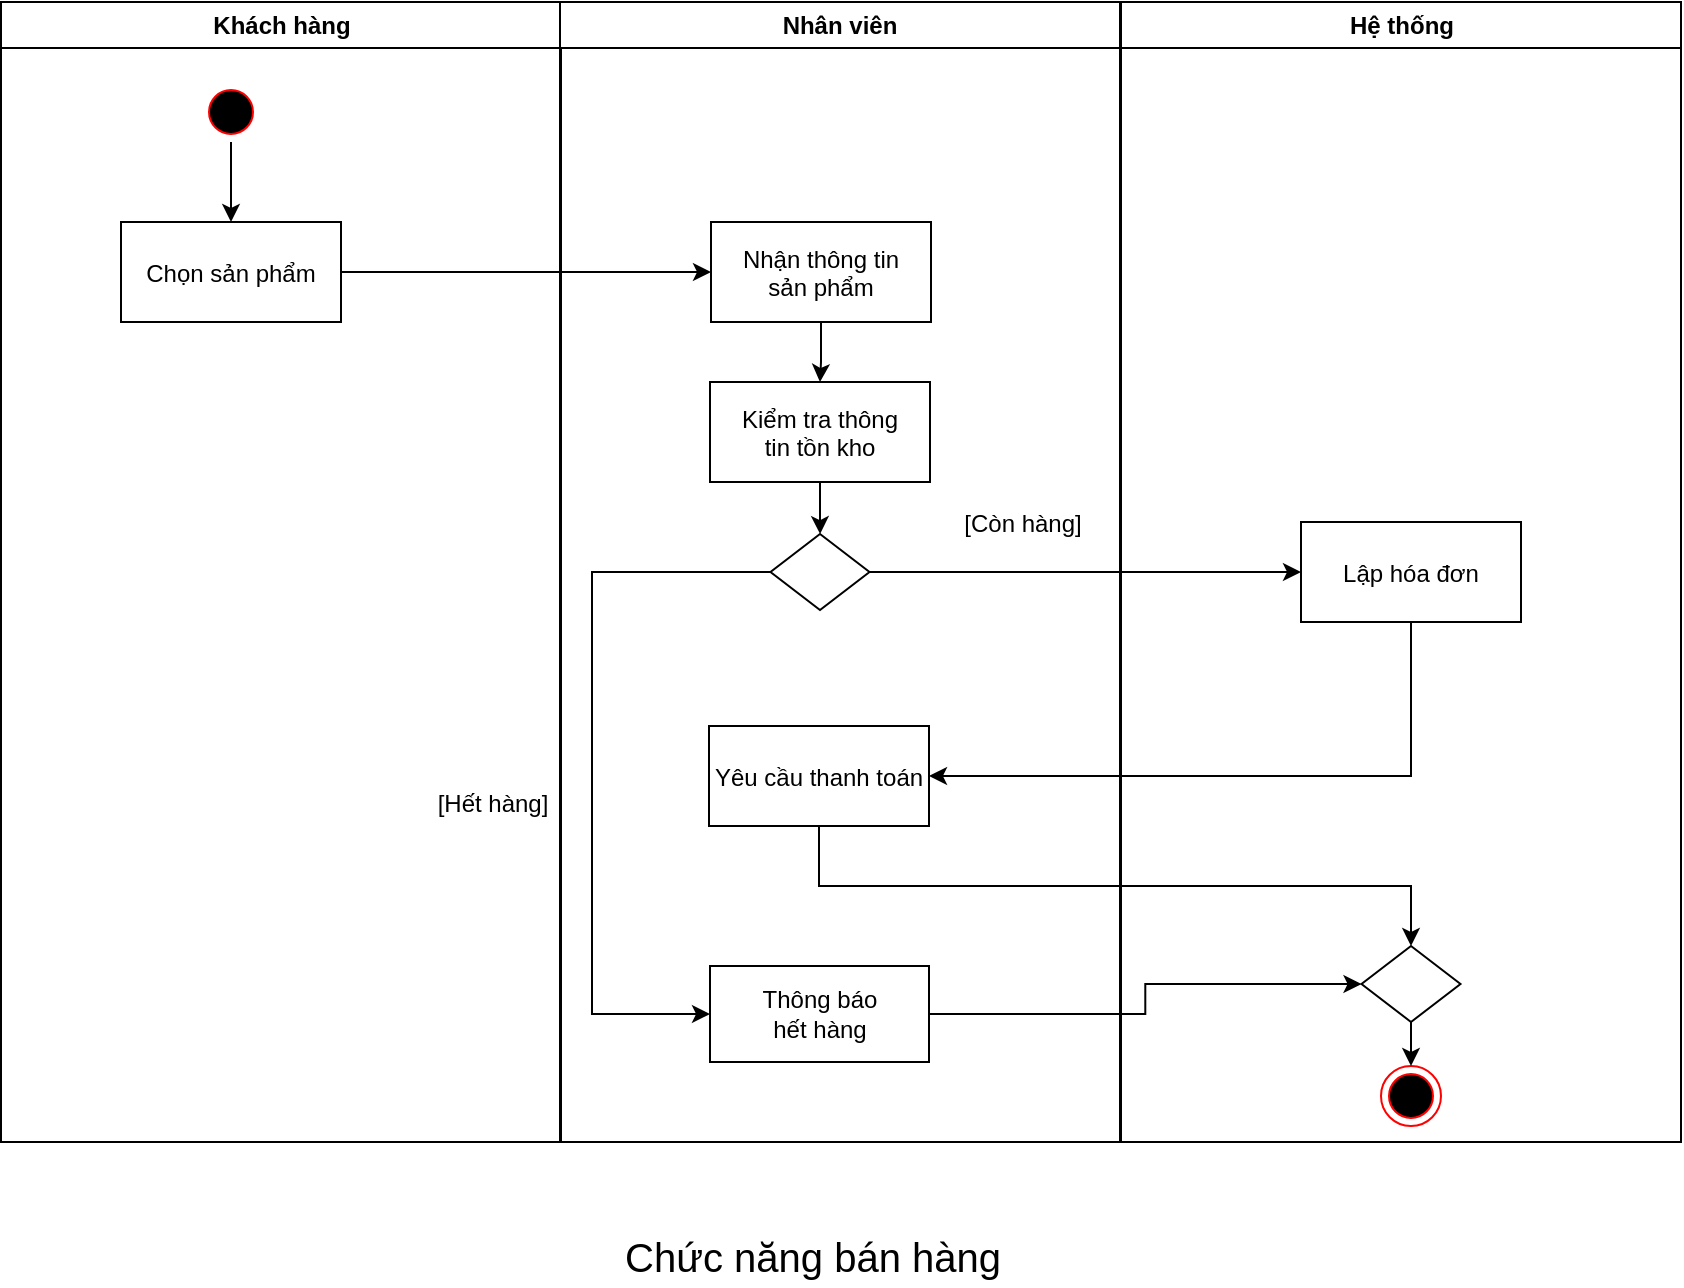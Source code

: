 <mxfile version="13.10.6" type="device" pages="13"><diagram name="Bán hàng" id="e7e014a7-5840-1c2e-5031-d8a46d1fe8dd"><mxGraphModel dx="997" dy="548" grid="1" gridSize="10" guides="1" tooltips="1" connect="1" arrows="1" fold="1" page="1" pageScale="1" pageWidth="1169" pageHeight="826" background="#ffffff" math="0" shadow="0"><root><mxCell id="0"/><mxCell id="1" parent="0"/><mxCell id="2" value="Khách hàng" style="swimlane;whiteSpace=wrap" parent="1" vertex="1"><mxGeometry x="164.5" y="128" width="280" height="570" as="geometry"/></mxCell><mxCell id="5" value="" style="ellipse;shape=startState;fillColor=#000000;strokeColor=#ff0000;" parent="2" vertex="1"><mxGeometry x="100" y="40" width="30" height="30" as="geometry"/></mxCell><mxCell id="7" value="Chọn sản phẩm" style="" parent="2" vertex="1"><mxGeometry x="60" y="110" width="110" height="50" as="geometry"/></mxCell><mxCell id="koXLknYh7sJTBzeUNGPl-42" value="" style="endArrow=classic;html=1;fontSize=20;exitX=0.5;exitY=1;exitDx=0;exitDy=0;entryX=0.5;entryY=0;entryDx=0;entryDy=0;" parent="2" source="5" target="7" edge="1"><mxGeometry width="50" height="50" relative="1" as="geometry"><mxPoint x="135.5" y="342" as="sourcePoint"/><mxPoint x="185.5" y="292" as="targetPoint"/></mxGeometry></mxCell><mxCell id="koXLknYh7sJTBzeUNGPl-61" value="&lt;font style=&quot;font-size: 12px&quot;&gt;[Hết hàng]&lt;br&gt;&lt;/font&gt;" style="text;html=1;align=center;verticalAlign=middle;resizable=0;points=[];autosize=1;fontSize=20;" parent="2" vertex="1"><mxGeometry x="210" y="382" width="70" height="30" as="geometry"/></mxCell><mxCell id="3" value="Nhân viên" style="swimlane;whiteSpace=wrap" parent="1" vertex="1"><mxGeometry x="444" y="128" width="280" height="570" as="geometry"/></mxCell><mxCell id="15" value="Nhận thông tin&#10;sản phẩm" style="" parent="3" vertex="1"><mxGeometry x="75.5" y="110" width="110" height="50" as="geometry"/></mxCell><mxCell id="koXLknYh7sJTBzeUNGPl-50" value="Thông báo&lt;br&gt;hết hàng" style="whiteSpace=wrap;html=1;" parent="3" vertex="1"><mxGeometry x="75" y="482" width="109.5" height="48" as="geometry"/></mxCell><mxCell id="koXLknYh7sJTBzeUNGPl-59" value="&lt;font style=&quot;font-size: 12px&quot;&gt;[Còn hàng]&lt;/font&gt;" style="text;html=1;align=center;verticalAlign=middle;resizable=0;points=[];autosize=1;fontSize=20;" parent="3" vertex="1"><mxGeometry x="196" y="242" width="70" height="30" as="geometry"/></mxCell><mxCell id="koXLknYh7sJTBzeUNGPl-44" value="Kiểm tra thông&#10;tin tồn kho" style="" parent="3" vertex="1"><mxGeometry x="75" y="190" width="110" height="50" as="geometry"/></mxCell><mxCell id="koXLknYh7sJTBzeUNGPl-45" value="" style="edgeStyle=orthogonalEdgeStyle;rounded=0;orthogonalLoop=1;jettySize=auto;html=1;fontSize=20;" parent="3" source="15" target="koXLknYh7sJTBzeUNGPl-44" edge="1"><mxGeometry relative="1" as="geometry"/></mxCell><mxCell id="koXLknYh7sJTBzeUNGPl-65" style="edgeStyle=orthogonalEdgeStyle;rounded=0;orthogonalLoop=1;jettySize=auto;html=1;exitX=0;exitY=0.5;exitDx=0;exitDy=0;entryX=0;entryY=0.5;entryDx=0;entryDy=0;fontSize=20;" parent="3" source="koXLknYh7sJTBzeUNGPl-62" target="koXLknYh7sJTBzeUNGPl-50" edge="1"><mxGeometry relative="1" as="geometry"><Array as="points"><mxPoint x="16" y="285"/><mxPoint x="16" y="506"/></Array></mxGeometry></mxCell><mxCell id="koXLknYh7sJTBzeUNGPl-62" value="" style="rhombus;whiteSpace=wrap;html=1;" parent="3" vertex="1"><mxGeometry x="105.25" y="266" width="49.5" height="38" as="geometry"/></mxCell><mxCell id="koXLknYh7sJTBzeUNGPl-63" value="" style="edgeStyle=orthogonalEdgeStyle;rounded=0;orthogonalLoop=1;jettySize=auto;html=1;fontSize=20;" parent="3" source="koXLknYh7sJTBzeUNGPl-44" target="koXLknYh7sJTBzeUNGPl-62" edge="1"><mxGeometry relative="1" as="geometry"/></mxCell><mxCell id="koXLknYh7sJTBzeUNGPl-66" value="Yêu cầu thanh toán" style="" parent="3" vertex="1"><mxGeometry x="74.5" y="362" width="110" height="50" as="geometry"/></mxCell><mxCell id="4" value="Hệ thống" style="swimlane;whiteSpace=wrap" parent="1" vertex="1"><mxGeometry x="724.5" y="128" width="280" height="570" as="geometry"/></mxCell><mxCell id="33" value="Lập hóa đơn" style="" parent="4" vertex="1"><mxGeometry x="90" y="260" width="110" height="50" as="geometry"/></mxCell><mxCell id="38" value="" style="ellipse;shape=endState;fillColor=#000000;strokeColor=#ff0000" parent="4" vertex="1"><mxGeometry x="130" y="532" width="30" height="30" as="geometry"/></mxCell><mxCell id="71r-rS1t_HfGBPiYMw01-41" style="edgeStyle=orthogonalEdgeStyle;rounded=0;orthogonalLoop=1;jettySize=auto;html=1;exitX=0.5;exitY=1;exitDx=0;exitDy=0;entryX=0.5;entryY=0;entryDx=0;entryDy=0;" edge="1" parent="4" source="71r-rS1t_HfGBPiYMw01-38" target="38"><mxGeometry relative="1" as="geometry"/></mxCell><mxCell id="71r-rS1t_HfGBPiYMw01-38" value="" style="rhombus;whiteSpace=wrap;html=1;" vertex="1" parent="4"><mxGeometry x="120.25" y="472" width="49.5" height="38" as="geometry"/></mxCell><mxCell id="koXLknYh7sJTBzeUNGPl-41" value="Chức năng bán hàng" style="text;html=1;align=center;verticalAlign=middle;resizable=0;points=[];autosize=1;fontSize=20;" parent="1" vertex="1"><mxGeometry x="470" y="740" width="200" height="30" as="geometry"/></mxCell><mxCell id="koXLknYh7sJTBzeUNGPl-43" style="edgeStyle=orthogonalEdgeStyle;rounded=0;orthogonalLoop=1;jettySize=auto;html=1;exitX=1;exitY=0.5;exitDx=0;exitDy=0;entryX=0;entryY=0.5;entryDx=0;entryDy=0;fontSize=20;" parent="1" source="7" target="15" edge="1"><mxGeometry relative="1" as="geometry"/></mxCell><mxCell id="koXLknYh7sJTBzeUNGPl-64" style="edgeStyle=orthogonalEdgeStyle;rounded=0;orthogonalLoop=1;jettySize=auto;html=1;exitX=1;exitY=0.5;exitDx=0;exitDy=0;entryX=0;entryY=0.5;entryDx=0;entryDy=0;fontSize=20;" parent="1" source="koXLknYh7sJTBzeUNGPl-62" target="33" edge="1"><mxGeometry relative="1" as="geometry"/></mxCell><mxCell id="koXLknYh7sJTBzeUNGPl-67" value="" style="edgeStyle=orthogonalEdgeStyle;rounded=0;orthogonalLoop=1;jettySize=auto;html=1;fontSize=20;entryX=1;entryY=0.5;entryDx=0;entryDy=0;exitX=0.5;exitY=1;exitDx=0;exitDy=0;" parent="1" source="33" target="koXLknYh7sJTBzeUNGPl-66" edge="1"><mxGeometry relative="1" as="geometry"/></mxCell><mxCell id="71r-rS1t_HfGBPiYMw01-39" style="edgeStyle=orthogonalEdgeStyle;rounded=0;orthogonalLoop=1;jettySize=auto;html=1;exitX=0.5;exitY=1;exitDx=0;exitDy=0;entryX=0.5;entryY=0;entryDx=0;entryDy=0;" edge="1" parent="1" source="koXLknYh7sJTBzeUNGPl-66" target="71r-rS1t_HfGBPiYMw01-38"><mxGeometry relative="1" as="geometry"/></mxCell><mxCell id="71r-rS1t_HfGBPiYMw01-40" style="edgeStyle=orthogonalEdgeStyle;rounded=0;orthogonalLoop=1;jettySize=auto;html=1;exitX=1;exitY=0.5;exitDx=0;exitDy=0;entryX=0;entryY=0.5;entryDx=0;entryDy=0;" edge="1" parent="1" source="koXLknYh7sJTBzeUNGPl-50" target="71r-rS1t_HfGBPiYMw01-38"><mxGeometry relative="1" as="geometry"/></mxCell></root></mxGraphModel></diagram><diagram id="nv98p86la53hiBPaTEDT" name="Đăng nhập"><mxGraphModel dx="1847" dy="548" grid="1" gridSize="10" guides="1" tooltips="1" connect="1" arrows="1" fold="1" page="1" pageScale="1" pageWidth="850" pageHeight="1100" math="0" shadow="0"><root><mxCell id="fH2voIEaIZHSeEi1RxnM-0"/><mxCell id="fH2voIEaIZHSeEi1RxnM-1" parent="fH2voIEaIZHSeEi1RxnM-0"/><mxCell id="NNDuJ7Wuz7Sw5H-teSyD-0" value="Nhân viên" style="swimlane;whiteSpace=wrap" parent="fH2voIEaIZHSeEi1RxnM-1" vertex="1"><mxGeometry x="-700" y="128" width="280" height="570" as="geometry"/></mxCell><mxCell id="NNDuJ7Wuz7Sw5H-teSyD-1" value="Nhập thông tin&#10;tài khoản" style="" parent="NNDuJ7Wuz7Sw5H-teSyD-0" vertex="1"><mxGeometry x="75.5" y="110" width="110" height="50" as="geometry"/></mxCell><mxCell id="6pLOqoP3P4cIK-qWKzDM-0" style="edgeStyle=orthogonalEdgeStyle;rounded=0;orthogonalLoop=1;jettySize=auto;html=1;exitX=0.5;exitY=1;exitDx=0;exitDy=0;entryX=0.5;entryY=0;entryDx=0;entryDy=0;fontSize=12;" parent="NNDuJ7Wuz7Sw5H-teSyD-0" source="NNDuJ7Wuz7Sw5H-teSyD-2" target="NNDuJ7Wuz7Sw5H-teSyD-1" edge="1"><mxGeometry relative="1" as="geometry"/></mxCell><mxCell id="NNDuJ7Wuz7Sw5H-teSyD-2" value="" style="ellipse;shape=startState;fillColor=#000000;strokeColor=#ff0000;" parent="NNDuJ7Wuz7Sw5H-teSyD-0" vertex="1"><mxGeometry x="115" y="50" width="30" height="30" as="geometry"/></mxCell><mxCell id="NNDuJ7Wuz7Sw5H-teSyD-3" value="Hệ thống" style="swimlane;whiteSpace=wrap" parent="fH2voIEaIZHSeEi1RxnM-1" vertex="1"><mxGeometry x="-419.5" y="128" width="320" height="570" as="geometry"/></mxCell><mxCell id="NNDuJ7Wuz7Sw5H-teSyD-4" value="" style="ellipse;shape=endState;fillColor=#000000;strokeColor=#ff0000" parent="NNDuJ7Wuz7Sw5H-teSyD-3" vertex="1"><mxGeometry x="130" y="491" width="30" height="30" as="geometry"/></mxCell><mxCell id="NNDuJ7Wuz7Sw5H-teSyD-5" style="edgeStyle=orthogonalEdgeStyle;rounded=0;orthogonalLoop=1;jettySize=auto;html=1;exitX=1;exitY=0.5;exitDx=0;exitDy=0;entryX=1;entryY=0.5;entryDx=0;entryDy=0;fontSize=20;" parent="NNDuJ7Wuz7Sw5H-teSyD-3" source="NNDuJ7Wuz7Sw5H-teSyD-7" target="NNDuJ7Wuz7Sw5H-teSyD-4" edge="1"><mxGeometry relative="1" as="geometry"><Array as="points"><mxPoint x="240" y="241"/><mxPoint x="240" y="506"/></Array></mxGeometry></mxCell><mxCell id="NNDuJ7Wuz7Sw5H-teSyD-6" value="Kiểm tra thông&#10;tin tài khoản" style="" parent="NNDuJ7Wuz7Sw5H-teSyD-3" vertex="1"><mxGeometry x="104.5" y="110" width="110" height="50" as="geometry"/></mxCell><mxCell id="NNDuJ7Wuz7Sw5H-teSyD-7" value="" style="rhombus;whiteSpace=wrap;html=1;" parent="NNDuJ7Wuz7Sw5H-teSyD-3" vertex="1"><mxGeometry x="122" y="212" width="75" height="57" as="geometry"/></mxCell><mxCell id="NNDuJ7Wuz7Sw5H-teSyD-8" value="" style="edgeStyle=orthogonalEdgeStyle;rounded=0;orthogonalLoop=1;jettySize=auto;html=1;fontSize=20;" parent="NNDuJ7Wuz7Sw5H-teSyD-3" source="NNDuJ7Wuz7Sw5H-teSyD-6" target="NNDuJ7Wuz7Sw5H-teSyD-7" edge="1"><mxGeometry relative="1" as="geometry"/></mxCell><mxCell id="NNDuJ7Wuz7Sw5H-teSyD-9" value="[Sai]" style="text;html=1;align=center;verticalAlign=middle;resizable=0;points=[];autosize=1;fontSize=12;" parent="NNDuJ7Wuz7Sw5H-teSyD-3" vertex="1"><mxGeometry x="159.5" y="292" width="40" height="20" as="geometry"/></mxCell><mxCell id="NNDuJ7Wuz7Sw5H-teSyD-10" value="[Đúng]" style="text;html=1;align=center;verticalAlign=middle;resizable=0;points=[];autosize=1;fontSize=12;" parent="NNDuJ7Wuz7Sw5H-teSyD-3" vertex="1"><mxGeometry x="194.5" y="212" width="50" height="20" as="geometry"/></mxCell><mxCell id="NNDuJ7Wuz7Sw5H-teSyD-11" value="Chức năng đăng nhập" style="text;html=1;align=center;verticalAlign=middle;resizable=0;points=[];autosize=1;fontSize=20;" parent="fH2voIEaIZHSeEi1RxnM-1" vertex="1"><mxGeometry x="-539.5" y="740" width="210" height="30" as="geometry"/></mxCell><mxCell id="NNDuJ7Wuz7Sw5H-teSyD-12" value="" style="edgeStyle=orthogonalEdgeStyle;rounded=0;orthogonalLoop=1;jettySize=auto;html=1;fontSize=20;" parent="fH2voIEaIZHSeEi1RxnM-1" source="NNDuJ7Wuz7Sw5H-teSyD-1" target="NNDuJ7Wuz7Sw5H-teSyD-6" edge="1"><mxGeometry relative="1" as="geometry"/></mxCell><mxCell id="NNDuJ7Wuz7Sw5H-teSyD-13" style="edgeStyle=orthogonalEdgeStyle;rounded=0;orthogonalLoop=1;jettySize=auto;html=1;exitX=0;exitY=0.5;exitDx=0;exitDy=0;entryX=0.5;entryY=1;entryDx=0;entryDy=0;fontSize=20;" parent="fH2voIEaIZHSeEi1RxnM-1" source="NNDuJ7Wuz7Sw5H-teSyD-14" target="NNDuJ7Wuz7Sw5H-teSyD-1" edge="1"><mxGeometry relative="1" as="geometry"/></mxCell><mxCell id="NNDuJ7Wuz7Sw5H-teSyD-14" value="Yêu cầu nhập lại" style="whiteSpace=wrap;html=1;" parent="fH2voIEaIZHSeEi1RxnM-1" vertex="1"><mxGeometry x="-320" y="475.5" width="120" height="60" as="geometry"/></mxCell><mxCell id="NNDuJ7Wuz7Sw5H-teSyD-15" value="" style="edgeStyle=orthogonalEdgeStyle;rounded=0;orthogonalLoop=1;jettySize=auto;html=1;fontSize=20;" parent="fH2voIEaIZHSeEi1RxnM-1" source="NNDuJ7Wuz7Sw5H-teSyD-7" target="NNDuJ7Wuz7Sw5H-teSyD-14" edge="1"><mxGeometry relative="1" as="geometry"/></mxCell></root></mxGraphModel></diagram><diagram id="k9w7Nei7THesq6dpPAqr" name="quản lý hàng hóa"><mxGraphModel dx="997" dy="548" grid="1" gridSize="10" guides="1" tooltips="1" connect="1" arrows="1" fold="1" page="1" pageScale="1" pageWidth="850" pageHeight="1100" math="0" shadow="0"><root><mxCell id="SJ3sg0hIrZT5lijAuDbh-0"/><mxCell id="SJ3sg0hIrZT5lijAuDbh-1" parent="SJ3sg0hIrZT5lijAuDbh-0"/><mxCell id="SJ3sg0hIrZT5lijAuDbh-7" value="Quản lý" style="swimlane;whiteSpace=wrap" parent="SJ3sg0hIrZT5lijAuDbh-1" vertex="1"><mxGeometry x="444" y="128" width="280" height="822" as="geometry"/></mxCell><mxCell id="SJ3sg0hIrZT5lijAuDbh-13" style="edgeStyle=orthogonalEdgeStyle;rounded=0;orthogonalLoop=1;jettySize=auto;html=1;exitX=0;exitY=0.5;exitDx=0;exitDy=0;entryX=0;entryY=0.5;entryDx=0;entryDy=0;fontSize=20;" parent="SJ3sg0hIrZT5lijAuDbh-7" edge="1"><mxGeometry relative="1" as="geometry"><Array as="points"><mxPoint x="16" y="285"/><mxPoint x="16" y="506"/></Array><mxPoint x="75" y="506.0" as="targetPoint"/></mxGeometry></mxCell><mxCell id="JF58KaJntnq0l1QPOwYe-1" style="edgeStyle=orthogonalEdgeStyle;rounded=0;orthogonalLoop=1;jettySize=auto;html=1;exitX=0.5;exitY=1;exitDx=0;exitDy=0;fontSize=12;" parent="SJ3sg0hIrZT5lijAuDbh-7" source="NsHN4WO6KlzoLi3-4IRB-0" target="JF58KaJntnq0l1QPOwYe-0" edge="1"><mxGeometry relative="1" as="geometry"/></mxCell><mxCell id="NsHN4WO6KlzoLi3-4IRB-0" value="" style="ellipse;shape=startState;fillColor=#000000;strokeColor=#ff0000;" parent="SJ3sg0hIrZT5lijAuDbh-7" vertex="1"><mxGeometry x="125" y="52" width="30" height="30" as="geometry"/></mxCell><mxCell id="JF58KaJntnq0l1QPOwYe-0" value="Chọn quản lý hàng&#10;hóa trên giao diện" style="" parent="SJ3sg0hIrZT5lijAuDbh-7" vertex="1"><mxGeometry x="85" y="112" width="110" height="50" as="geometry"/></mxCell><mxCell id="s8BwrVdynKSbZFNLC6u8-2" value="Chọn danh mục" style="" vertex="1" parent="SJ3sg0hIrZT5lijAuDbh-7"><mxGeometry x="85" y="192" width="110" height="50" as="geometry"/></mxCell><mxCell id="s8BwrVdynKSbZFNLC6u8-4" value="" style="rhombus;whiteSpace=wrap;html=1;" vertex="1" parent="SJ3sg0hIrZT5lijAuDbh-7"><mxGeometry x="100" y="272" width="80" height="80" as="geometry"/></mxCell><mxCell id="s8BwrVdynKSbZFNLC6u8-5" value="" style="edgeStyle=orthogonalEdgeStyle;rounded=0;orthogonalLoop=1;jettySize=auto;html=1;" edge="1" parent="SJ3sg0hIrZT5lijAuDbh-7" source="s8BwrVdynKSbZFNLC6u8-2" target="s8BwrVdynKSbZFNLC6u8-4"><mxGeometry relative="1" as="geometry"/></mxCell><mxCell id="s8BwrVdynKSbZFNLC6u8-8" value="Thực hiện cập nhật" style="whiteSpace=wrap;html=1;" vertex="1" parent="SJ3sg0hIrZT5lijAuDbh-7"><mxGeometry x="75" y="552" width="120" height="60" as="geometry"/></mxCell><mxCell id="s8BwrVdynKSbZFNLC6u8-12" value="[Thông tin sản phẩm]" style="text;html=1;align=center;verticalAlign=middle;resizable=0;points=[];autosize=1;" vertex="1" parent="SJ3sg0hIrZT5lijAuDbh-7"><mxGeometry x="155" y="322" width="130" height="20" as="geometry"/></mxCell><mxCell id="s8BwrVdynKSbZFNLC6u8-15" value="[Giá]" style="text;html=1;align=center;verticalAlign=middle;resizable=0;points=[];autosize=1;" vertex="1" parent="SJ3sg0hIrZT5lijAuDbh-7"><mxGeometry x="166" y="382" width="40" height="20" as="geometry"/></mxCell><mxCell id="s8BwrVdynKSbZFNLC6u8-18" value="[Thống kê]" style="text;html=1;align=center;verticalAlign=middle;resizable=0;points=[];autosize=1;" vertex="1" parent="SJ3sg0hIrZT5lijAuDbh-7"><mxGeometry x="30" y="282" width="70" height="20" as="geometry"/></mxCell><mxCell id="s8BwrVdynKSbZFNLC6u8-28" style="edgeStyle=orthogonalEdgeStyle;rounded=0;orthogonalLoop=1;jettySize=auto;html=1;exitX=0.5;exitY=1;exitDx=0;exitDy=0;entryX=0.5;entryY=0;entryDx=0;entryDy=0;" edge="1" parent="SJ3sg0hIrZT5lijAuDbh-7" source="s8BwrVdynKSbZFNLC6u8-27" target="s8BwrVdynKSbZFNLC6u8-8"><mxGeometry relative="1" as="geometry"/></mxCell><mxCell id="s8BwrVdynKSbZFNLC6u8-27" value="" style="rhombus;whiteSpace=wrap;html=1;" vertex="1" parent="SJ3sg0hIrZT5lijAuDbh-7"><mxGeometry x="95" y="462" width="80" height="80" as="geometry"/></mxCell><mxCell id="SJ3sg0hIrZT5lijAuDbh-17" value="Hệ thống" style="swimlane;whiteSpace=wrap" parent="SJ3sg0hIrZT5lijAuDbh-1" vertex="1"><mxGeometry x="724.5" y="128" width="280" height="822" as="geometry"/></mxCell><mxCell id="SJ3sg0hIrZT5lijAuDbh-19" value="" style="ellipse;shape=endState;fillColor=#000000;strokeColor=#ff0000" parent="SJ3sg0hIrZT5lijAuDbh-17" vertex="1"><mxGeometry x="125" y="772" width="30" height="30" as="geometry"/></mxCell><mxCell id="s8BwrVdynKSbZFNLC6u8-0" value="Hiển thị giao diện&#10;các danh mục" style="" vertex="1" parent="SJ3sg0hIrZT5lijAuDbh-17"><mxGeometry x="85" y="112" width="110" height="50" as="geometry"/></mxCell><mxCell id="s8BwrVdynKSbZFNLC6u8-6" value="Hiển thị giao diện cập nhật sản phẩm" style="whiteSpace=wrap;html=1;" vertex="1" parent="SJ3sg0hIrZT5lijAuDbh-17"><mxGeometry x="80" y="282" width="120" height="60" as="geometry"/></mxCell><mxCell id="bBCLy37KejFJCSC8hggu-2" style="edgeStyle=orthogonalEdgeStyle;rounded=0;orthogonalLoop=1;jettySize=auto;html=1;exitX=1;exitY=0.5;exitDx=0;exitDy=0;entryX=1;entryY=0.5;entryDx=0;entryDy=0;" edge="1" parent="SJ3sg0hIrZT5lijAuDbh-17" source="s8BwrVdynKSbZFNLC6u8-10" target="bBCLy37KejFJCSC8hggu-0"><mxGeometry relative="1" as="geometry"/></mxCell><mxCell id="s8BwrVdynKSbZFNLC6u8-10" value="Lưu thông tin" style="whiteSpace=wrap;html=1;" vertex="1" parent="SJ3sg0hIrZT5lijAuDbh-17"><mxGeometry x="80" y="522" width="120" height="60" as="geometry"/></mxCell><mxCell id="s8BwrVdynKSbZFNLC6u8-13" value="&lt;span&gt;Hiển thị giao diện &lt;br&gt;cập nhật giá&lt;/span&gt;" style="whiteSpace=wrap;html=1;" vertex="1" parent="SJ3sg0hIrZT5lijAuDbh-17"><mxGeometry x="80" y="372" width="120" height="60" as="geometry"/></mxCell><mxCell id="bBCLy37KejFJCSC8hggu-3" style="edgeStyle=orthogonalEdgeStyle;rounded=0;orthogonalLoop=1;jettySize=auto;html=1;exitX=0.5;exitY=1;exitDx=0;exitDy=0;entryX=0.5;entryY=0;entryDx=0;entryDy=0;" edge="1" parent="SJ3sg0hIrZT5lijAuDbh-17" source="s8BwrVdynKSbZFNLC6u8-16" target="bBCLy37KejFJCSC8hggu-0"><mxGeometry relative="1" as="geometry"/></mxCell><mxCell id="s8BwrVdynKSbZFNLC6u8-16" value="&lt;span&gt;Hiển thị giao diện&amp;nbsp;&lt;/span&gt;&lt;br&gt;thống kê" style="whiteSpace=wrap;html=1;" vertex="1" parent="SJ3sg0hIrZT5lijAuDbh-17"><mxGeometry x="80" y="592" width="120" height="60" as="geometry"/></mxCell><mxCell id="bBCLy37KejFJCSC8hggu-4" style="edgeStyle=orthogonalEdgeStyle;rounded=0;orthogonalLoop=1;jettySize=auto;html=1;exitX=0.5;exitY=1;exitDx=0;exitDy=0;entryX=0.5;entryY=0;entryDx=0;entryDy=0;" edge="1" parent="SJ3sg0hIrZT5lijAuDbh-17" source="bBCLy37KejFJCSC8hggu-0" target="SJ3sg0hIrZT5lijAuDbh-19"><mxGeometry relative="1" as="geometry"/></mxCell><mxCell id="bBCLy37KejFJCSC8hggu-0" value="" style="rhombus;whiteSpace=wrap;html=1;" vertex="1" parent="SJ3sg0hIrZT5lijAuDbh-17"><mxGeometry x="100" y="672" width="80" height="80" as="geometry"/></mxCell><mxCell id="SJ3sg0hIrZT5lijAuDbh-20" value="&lt;span id=&quot;docs-internal-guid-1d856f4c-7fff-dcfb-d612-56fba9814702&quot;&gt;&lt;span style=&quot;font-size: 17pt ; font-family: &amp;#34;times new roman&amp;#34; ; background-color: transparent ; font-weight: 700 ; vertical-align: baseline&quot;&gt;quản lý hàng hóa&lt;/span&gt;&lt;/span&gt;" style="text;html=1;align=center;verticalAlign=middle;resizable=0;points=[];autosize=1;fontSize=20;" parent="SJ3sg0hIrZT5lijAuDbh-1" vertex="1"><mxGeometry x="630" y="980" width="180" height="30" as="geometry"/></mxCell><mxCell id="s8BwrVdynKSbZFNLC6u8-1" value="" style="edgeStyle=orthogonalEdgeStyle;rounded=0;orthogonalLoop=1;jettySize=auto;html=1;" edge="1" parent="SJ3sg0hIrZT5lijAuDbh-1" source="JF58KaJntnq0l1QPOwYe-0" target="s8BwrVdynKSbZFNLC6u8-0"><mxGeometry relative="1" as="geometry"/></mxCell><mxCell id="s8BwrVdynKSbZFNLC6u8-3" value="" style="edgeStyle=orthogonalEdgeStyle;rounded=0;orthogonalLoop=1;jettySize=auto;html=1;entryX=1;entryY=0.5;entryDx=0;entryDy=0;exitX=0.5;exitY=1;exitDx=0;exitDy=0;" edge="1" parent="SJ3sg0hIrZT5lijAuDbh-1" source="s8BwrVdynKSbZFNLC6u8-0" target="s8BwrVdynKSbZFNLC6u8-2"><mxGeometry relative="1" as="geometry"><Array as="points"><mxPoint x="865" y="345"/></Array></mxGeometry></mxCell><mxCell id="s8BwrVdynKSbZFNLC6u8-7" value="" style="edgeStyle=orthogonalEdgeStyle;rounded=0;orthogonalLoop=1;jettySize=auto;html=1;" edge="1" parent="SJ3sg0hIrZT5lijAuDbh-1" source="s8BwrVdynKSbZFNLC6u8-4" target="s8BwrVdynKSbZFNLC6u8-6"><mxGeometry relative="1" as="geometry"/></mxCell><mxCell id="s8BwrVdynKSbZFNLC6u8-17" value="" style="edgeStyle=orthogonalEdgeStyle;rounded=0;orthogonalLoop=1;jettySize=auto;html=1;exitX=0;exitY=0.5;exitDx=0;exitDy=0;entryX=0;entryY=0.5;entryDx=0;entryDy=0;" edge="1" parent="SJ3sg0hIrZT5lijAuDbh-1" source="s8BwrVdynKSbZFNLC6u8-4" target="s8BwrVdynKSbZFNLC6u8-16"><mxGeometry relative="1" as="geometry"><Array as="points"><mxPoint x="480" y="440"/><mxPoint x="480" y="750"/></Array></mxGeometry></mxCell><mxCell id="s8BwrVdynKSbZFNLC6u8-19" style="edgeStyle=orthogonalEdgeStyle;rounded=0;orthogonalLoop=1;jettySize=auto;html=1;exitX=0.5;exitY=1;exitDx=0;exitDy=0;entryX=0;entryY=0.5;entryDx=0;entryDy=0;" edge="1" parent="SJ3sg0hIrZT5lijAuDbh-1" source="s8BwrVdynKSbZFNLC6u8-4" target="s8BwrVdynKSbZFNLC6u8-13"><mxGeometry relative="1" as="geometry"/></mxCell><mxCell id="s8BwrVdynKSbZFNLC6u8-21" style="edgeStyle=orthogonalEdgeStyle;rounded=0;orthogonalLoop=1;jettySize=auto;html=1;exitX=1;exitY=0.5;exitDx=0;exitDy=0;entryX=1;entryY=0.5;entryDx=0;entryDy=0;" edge="1" parent="SJ3sg0hIrZT5lijAuDbh-1" source="s8BwrVdynKSbZFNLC6u8-6" target="s8BwrVdynKSbZFNLC6u8-27"><mxGeometry relative="1" as="geometry"><mxPoint x="630" y="600" as="targetPoint"/><Array as="points"><mxPoint x="960" y="440"/><mxPoint x="960" y="630"/></Array></mxGeometry></mxCell><mxCell id="s8BwrVdynKSbZFNLC6u8-22" style="edgeStyle=orthogonalEdgeStyle;rounded=0;orthogonalLoop=1;jettySize=auto;html=1;exitX=1;exitY=0.5;exitDx=0;exitDy=0;entryX=0;entryY=0.5;entryDx=0;entryDy=0;" edge="1" parent="SJ3sg0hIrZT5lijAuDbh-1" source="s8BwrVdynKSbZFNLC6u8-13" target="s8BwrVdynKSbZFNLC6u8-27"><mxGeometry relative="1" as="geometry"><mxPoint x="550" y="629" as="targetPoint"/><Array as="points"><mxPoint x="945" y="530"/><mxPoint x="945" y="580"/><mxPoint x="510" y="580"/><mxPoint x="510" y="629"/></Array></mxGeometry></mxCell><mxCell id="s8BwrVdynKSbZFNLC6u8-24" style="edgeStyle=orthogonalEdgeStyle;rounded=0;orthogonalLoop=1;jettySize=auto;html=1;exitX=1;exitY=0.5;exitDx=0;exitDy=0;entryX=0;entryY=0.5;entryDx=0;entryDy=0;" edge="1" parent="SJ3sg0hIrZT5lijAuDbh-1" source="s8BwrVdynKSbZFNLC6u8-8" target="s8BwrVdynKSbZFNLC6u8-10"><mxGeometry relative="1" as="geometry"><Array as="points"><mxPoint x="710" y="710"/><mxPoint x="710" y="680"/></Array></mxGeometry></mxCell></root></mxGraphModel></diagram><diagram id="RiAklZKdJJafQQqGSyzW" name="Quản lý đơn đặt hàng"><mxGraphModel dx="997" dy="548" grid="1" gridSize="10" guides="1" tooltips="1" connect="1" arrows="1" fold="1" page="1" pageScale="1" pageWidth="850" pageHeight="1100" math="0" shadow="0"><root><mxCell id="kLcagDc238p8NXjhHjBA-0"/><mxCell id="kLcagDc238p8NXjhHjBA-1" parent="kLcagDc238p8NXjhHjBA-0"/><mxCell id="kLcagDc238p8NXjhHjBA-2" value="Nhân viên" style="swimlane;whiteSpace=wrap" vertex="1" parent="kLcagDc238p8NXjhHjBA-1"><mxGeometry x="145" y="40" width="280" height="660" as="geometry"/></mxCell><mxCell id="kLcagDc238p8NXjhHjBA-3" style="edgeStyle=orthogonalEdgeStyle;rounded=0;orthogonalLoop=1;jettySize=auto;html=1;exitX=0;exitY=0.5;exitDx=0;exitDy=0;entryX=0;entryY=0.5;entryDx=0;entryDy=0;fontSize=20;" edge="1" parent="kLcagDc238p8NXjhHjBA-2"><mxGeometry relative="1" as="geometry"><Array as="points"><mxPoint x="16" y="285"/><mxPoint x="16" y="506"/></Array><mxPoint x="75" y="506.0" as="targetPoint"/></mxGeometry></mxCell><mxCell id="kLcagDc238p8NXjhHjBA-9" style="edgeStyle=orthogonalEdgeStyle;rounded=0;orthogonalLoop=1;jettySize=auto;html=1;exitX=0.5;exitY=1;exitDx=0;exitDy=0;entryX=0.5;entryY=0;entryDx=0;entryDy=0;" edge="1" parent="kLcagDc238p8NXjhHjBA-2" source="kLcagDc238p8NXjhHjBA-4" target="kLcagDc238p8NXjhHjBA-8"><mxGeometry relative="1" as="geometry"/></mxCell><mxCell id="kLcagDc238p8NXjhHjBA-4" value="" style="ellipse;shape=startState;fillColor=#000000;strokeColor=#ff0000;" vertex="1" parent="kLcagDc238p8NXjhHjBA-2"><mxGeometry x="116" y="42" width="30" height="30" as="geometry"/></mxCell><mxCell id="kLcagDc238p8NXjhHjBA-8" value="&lt;font face=&quot;Times New Roman&quot;&gt;&lt;span style=&quot;font-size: 14.667px&quot;&gt;Chọn giao dịch&lt;/span&gt;&lt;/font&gt;" style="rounded=0;whiteSpace=wrap;html=1;" vertex="1" parent="kLcagDc238p8NXjhHjBA-2"><mxGeometry x="71" y="100" width="120" height="60" as="geometry"/></mxCell><mxCell id="kLcagDc238p8NXjhHjBA-12" value="&lt;font face=&quot;Times New Roman&quot;&gt;&lt;span style=&quot;font-size: 14.667px&quot;&gt;Chọn hành động&lt;br&gt;&lt;/span&gt;&lt;/font&gt;" style="rounded=0;whiteSpace=wrap;html=1;" vertex="1" parent="kLcagDc238p8NXjhHjBA-2"><mxGeometry x="71" y="200" width="120" height="60" as="geometry"/></mxCell><mxCell id="kLcagDc238p8NXjhHjBA-14" value="" style="rhombus;whiteSpace=wrap;html=1;rounded=0;" vertex="1" parent="kLcagDc238p8NXjhHjBA-2"><mxGeometry x="91" y="290" width="80" height="80" as="geometry"/></mxCell><mxCell id="kLcagDc238p8NXjhHjBA-15" value="" style="edgeStyle=orthogonalEdgeStyle;rounded=0;orthogonalLoop=1;jettySize=auto;html=1;" edge="1" parent="kLcagDc238p8NXjhHjBA-2" source="kLcagDc238p8NXjhHjBA-12" target="kLcagDc238p8NXjhHjBA-14"><mxGeometry relative="1" as="geometry"/></mxCell><mxCell id="kLcagDc238p8NXjhHjBA-19" value="[Xem chi tiết đơn hàng]" style="text;html=1;align=center;verticalAlign=middle;resizable=0;points=[];autosize=1;" vertex="1" parent="kLcagDc238p8NXjhHjBA-2"><mxGeometry x="140" y="290" width="140" height="20" as="geometry"/></mxCell><mxCell id="kLcagDc238p8NXjhHjBA-22" value="&lt;span&gt;[Thêm/sửa/xóa]&lt;/span&gt;" style="text;html=1;align=center;verticalAlign=middle;resizable=0;points=[];autosize=1;" vertex="1" parent="kLcagDc238p8NXjhHjBA-2"><mxGeometry x="71" y="390" width="100" height="20" as="geometry"/></mxCell><mxCell id="kLcagDc238p8NXjhHjBA-23" value="Chỉnh sửa thông tin" style="whiteSpace=wrap;html=1;rounded=0;" vertex="1" parent="kLcagDc238p8NXjhHjBA-2"><mxGeometry x="71" y="470" width="120" height="60" as="geometry"/></mxCell><mxCell id="kLcagDc238p8NXjhHjBA-5" value="Hệ thống" style="swimlane;whiteSpace=wrap" vertex="1" parent="kLcagDc238p8NXjhHjBA-1"><mxGeometry x="425.5" y="40" width="280" height="660" as="geometry"/></mxCell><mxCell id="kLcagDc238p8NXjhHjBA-6" value="" style="ellipse;shape=endState;fillColor=#000000;strokeColor=#ff0000" vertex="1" parent="kLcagDc238p8NXjhHjBA-5"><mxGeometry x="130" y="610" width="30" height="30" as="geometry"/></mxCell><mxCell id="kLcagDc238p8NXjhHjBA-10" value="&lt;font face=&quot;Times New Roman&quot;&gt;&lt;span style=&quot;font-size: 14.667px&quot;&gt;Hiển thị danh sách&lt;br&gt;đơn đặt hàng&lt;br&gt;&lt;/span&gt;&lt;/font&gt;" style="rounded=0;whiteSpace=wrap;html=1;" vertex="1" parent="kLcagDc238p8NXjhHjBA-5"><mxGeometry x="85" y="100" width="120" height="60" as="geometry"/></mxCell><mxCell id="kLcagDc238p8NXjhHjBA-16" value="Hiển thị thông tin&lt;br&gt;chi tiết đơn hàng&lt;br&gt;vừa chọn" style="whiteSpace=wrap;html=1;rounded=0;" vertex="1" parent="kLcagDc238p8NXjhHjBA-5"><mxGeometry x="85" y="300" width="120" height="60" as="geometry"/></mxCell><mxCell id="kLcagDc238p8NXjhHjBA-20" value="Hiển thị giao diện&lt;br&gt;cập nhật đơn hàng" style="whiteSpace=wrap;html=1;rounded=0;" vertex="1" parent="kLcagDc238p8NXjhHjBA-5"><mxGeometry x="85" y="400" width="120" height="60" as="geometry"/></mxCell><mxCell id="kLcagDc238p8NXjhHjBA-27" style="edgeStyle=orthogonalEdgeStyle;rounded=0;orthogonalLoop=1;jettySize=auto;html=1;exitX=0.5;exitY=1;exitDx=0;exitDy=0;" edge="1" parent="kLcagDc238p8NXjhHjBA-5" source="kLcagDc238p8NXjhHjBA-25" target="kLcagDc238p8NXjhHjBA-6"><mxGeometry relative="1" as="geometry"/></mxCell><mxCell id="kLcagDc238p8NXjhHjBA-25" value="Lưu thông tin" style="whiteSpace=wrap;html=1;rounded=0;" vertex="1" parent="kLcagDc238p8NXjhHjBA-5"><mxGeometry x="85" y="520" width="120" height="60" as="geometry"/></mxCell><mxCell id="kLcagDc238p8NXjhHjBA-7" value="&lt;span id=&quot;docs-internal-guid-1d856f4c-7fff-dcfb-d612-56fba9814702&quot;&gt;&lt;span style=&quot;font-size: 17pt ; font-family: &amp;#34;times new roman&amp;#34; ; background-color: transparent ; font-weight: 700 ; vertical-align: baseline&quot;&gt;Quản lý đơn đặt hàng&lt;/span&gt;&lt;/span&gt;" style="text;html=1;align=center;verticalAlign=middle;resizable=0;points=[];autosize=1;fontSize=20;" vertex="1" parent="kLcagDc238p8NXjhHjBA-1"><mxGeometry x="305" y="730" width="230" height="30" as="geometry"/></mxCell><mxCell id="kLcagDc238p8NXjhHjBA-11" value="" style="edgeStyle=orthogonalEdgeStyle;rounded=0;orthogonalLoop=1;jettySize=auto;html=1;" edge="1" parent="kLcagDc238p8NXjhHjBA-1" source="kLcagDc238p8NXjhHjBA-8" target="kLcagDc238p8NXjhHjBA-10"><mxGeometry relative="1" as="geometry"/></mxCell><mxCell id="kLcagDc238p8NXjhHjBA-13" value="" style="edgeStyle=orthogonalEdgeStyle;rounded=0;orthogonalLoop=1;jettySize=auto;html=1;entryX=1;entryY=0.5;entryDx=0;entryDy=0;exitX=0.5;exitY=1;exitDx=0;exitDy=0;" edge="1" parent="kLcagDc238p8NXjhHjBA-1" source="kLcagDc238p8NXjhHjBA-10" target="kLcagDc238p8NXjhHjBA-12"><mxGeometry relative="1" as="geometry"/></mxCell><mxCell id="kLcagDc238p8NXjhHjBA-17" value="" style="edgeStyle=orthogonalEdgeStyle;rounded=0;orthogonalLoop=1;jettySize=auto;html=1;" edge="1" parent="kLcagDc238p8NXjhHjBA-1" source="kLcagDc238p8NXjhHjBA-14" target="kLcagDc238p8NXjhHjBA-16"><mxGeometry relative="1" as="geometry"/></mxCell><mxCell id="kLcagDc238p8NXjhHjBA-18" style="edgeStyle=orthogonalEdgeStyle;rounded=0;orthogonalLoop=1;jettySize=auto;html=1;exitX=0.5;exitY=0;exitDx=0;exitDy=0;entryX=1;entryY=0.75;entryDx=0;entryDy=0;" edge="1" parent="kLcagDc238p8NXjhHjBA-1" source="kLcagDc238p8NXjhHjBA-16" target="kLcagDc238p8NXjhHjBA-12"><mxGeometry relative="1" as="geometry"/></mxCell><mxCell id="kLcagDc238p8NXjhHjBA-21" value="" style="edgeStyle=orthogonalEdgeStyle;rounded=0;orthogonalLoop=1;jettySize=auto;html=1;entryX=0;entryY=0.5;entryDx=0;entryDy=0;exitX=0;exitY=0.5;exitDx=0;exitDy=0;" edge="1" parent="kLcagDc238p8NXjhHjBA-1" source="kLcagDc238p8NXjhHjBA-14" target="kLcagDc238p8NXjhHjBA-20"><mxGeometry relative="1" as="geometry"><mxPoint x="236" y="370" as="sourcePoint"/></mxGeometry></mxCell><mxCell id="kLcagDc238p8NXjhHjBA-24" value="" style="edgeStyle=orthogonalEdgeStyle;rounded=0;orthogonalLoop=1;jettySize=auto;html=1;entryX=1;entryY=0.5;entryDx=0;entryDy=0;exitX=0.5;exitY=1;exitDx=0;exitDy=0;" edge="1" parent="kLcagDc238p8NXjhHjBA-1" source="kLcagDc238p8NXjhHjBA-20" target="kLcagDc238p8NXjhHjBA-23"><mxGeometry relative="1" as="geometry"/></mxCell><mxCell id="kLcagDc238p8NXjhHjBA-26" value="" style="edgeStyle=orthogonalEdgeStyle;rounded=0;orthogonalLoop=1;jettySize=auto;html=1;exitX=0.5;exitY=1;exitDx=0;exitDy=0;" edge="1" parent="kLcagDc238p8NXjhHjBA-1" source="kLcagDc238p8NXjhHjBA-23" target="kLcagDc238p8NXjhHjBA-25"><mxGeometry relative="1" as="geometry"/></mxCell></root></mxGraphModel></diagram><diagram id="nIX8kPnef7jybu8l23Ee" name="Quản lý hóa đơn"><mxGraphModel dx="997" dy="548" grid="1" gridSize="10" guides="1" tooltips="1" connect="1" arrows="1" fold="1" page="1" pageScale="1" pageWidth="850" pageHeight="1100" math="0" shadow="0"><root><mxCell id="AVoiHtd-LMwektywBjKy-0"/><mxCell id="AVoiHtd-LMwektywBjKy-1" parent="AVoiHtd-LMwektywBjKy-0"/><mxCell id="AVoiHtd-LMwektywBjKy-2" value="Nhân viên" style="swimlane;whiteSpace=wrap" vertex="1" parent="AVoiHtd-LMwektywBjKy-1"><mxGeometry x="140" y="40" width="280" height="660" as="geometry"/></mxCell><mxCell id="AVoiHtd-LMwektywBjKy-3" style="edgeStyle=orthogonalEdgeStyle;rounded=0;orthogonalLoop=1;jettySize=auto;html=1;exitX=0;exitY=0.5;exitDx=0;exitDy=0;entryX=0;entryY=0.5;entryDx=0;entryDy=0;fontSize=20;" edge="1" parent="AVoiHtd-LMwektywBjKy-2"><mxGeometry relative="1" as="geometry"><Array as="points"><mxPoint x="16" y="285"/><mxPoint x="16" y="506"/></Array><mxPoint x="75" y="506.0" as="targetPoint"/></mxGeometry></mxCell><mxCell id="AVoiHtd-LMwektywBjKy-9" style="edgeStyle=orthogonalEdgeStyle;rounded=0;orthogonalLoop=1;jettySize=auto;html=1;exitX=0.5;exitY=1;exitDx=0;exitDy=0;entryX=0.5;entryY=0;entryDx=0;entryDy=0;" edge="1" parent="AVoiHtd-LMwektywBjKy-2" source="AVoiHtd-LMwektywBjKy-4" target="AVoiHtd-LMwektywBjKy-8"><mxGeometry relative="1" as="geometry"/></mxCell><mxCell id="AVoiHtd-LMwektywBjKy-4" value="" style="ellipse;shape=startState;fillColor=#000000;strokeColor=#ff0000;" vertex="1" parent="AVoiHtd-LMwektywBjKy-2"><mxGeometry x="116" y="42" width="30" height="30" as="geometry"/></mxCell><mxCell id="AVoiHtd-LMwektywBjKy-8" value="Chọn quản lý&lt;br&gt;hóa đơn" style="html=1;dashed=0;whitespace=wrap;" vertex="1" parent="AVoiHtd-LMwektywBjKy-2"><mxGeometry x="81" y="110" width="100" height="50" as="geometry"/></mxCell><mxCell id="AVoiHtd-LMwektywBjKy-12" value="Chọn hành động" style="html=1;dashed=0;whitespace=wrap;" vertex="1" parent="AVoiHtd-LMwektywBjKy-2"><mxGeometry x="81" y="190" width="100" height="50" as="geometry"/></mxCell><mxCell id="AVoiHtd-LMwektywBjKy-14" value="" style="rhombus;whiteSpace=wrap;html=1;dashed=0;" vertex="1" parent="AVoiHtd-LMwektywBjKy-2"><mxGeometry x="91" y="260" width="80" height="80" as="geometry"/></mxCell><mxCell id="AVoiHtd-LMwektywBjKy-15" value="" style="edgeStyle=orthogonalEdgeStyle;rounded=0;orthogonalLoop=1;jettySize=auto;html=1;" edge="1" parent="AVoiHtd-LMwektywBjKy-2" source="AVoiHtd-LMwektywBjKy-12" target="AVoiHtd-LMwektywBjKy-14"><mxGeometry relative="1" as="geometry"/></mxCell><mxCell id="AVoiHtd-LMwektywBjKy-19" value="[Chi tiết]" style="text;html=1;align=center;verticalAlign=middle;resizable=0;points=[];autosize=1;" vertex="1" parent="AVoiHtd-LMwektywBjKy-2"><mxGeometry x="181" y="275" width="60" height="20" as="geometry"/></mxCell><mxCell id="AVoiHtd-LMwektywBjKy-22" value="[Thêm hóa đơn]" style="text;html=1;align=center;verticalAlign=middle;resizable=0;points=[];autosize=1;" vertex="1" parent="AVoiHtd-LMwektywBjKy-2"><mxGeometry x="146" y="370" width="100" height="20" as="geometry"/></mxCell><mxCell id="AVoiHtd-LMwektywBjKy-23" value="Nhập thông tin" style="whiteSpace=wrap;html=1;dashed=0;" vertex="1" parent="AVoiHtd-LMwektywBjKy-2"><mxGeometry x="71" y="420" width="120" height="60" as="geometry"/></mxCell><mxCell id="AVoiHtd-LMwektywBjKy-5" value="Hệ thống" style="swimlane;whiteSpace=wrap" vertex="1" parent="AVoiHtd-LMwektywBjKy-1"><mxGeometry x="420.5" y="40" width="280" height="660" as="geometry"/></mxCell><mxCell id="AVoiHtd-LMwektywBjKy-6" value="" style="ellipse;shape=endState;fillColor=#000000;strokeColor=#ff0000" vertex="1" parent="AVoiHtd-LMwektywBjKy-5"><mxGeometry x="130" y="610" width="30" height="30" as="geometry"/></mxCell><mxCell id="AVoiHtd-LMwektywBjKy-10" value="Hiển thị danh sách&lt;br&gt;hóa đơn" style="html=1;dashed=0;whitespace=wrap;" vertex="1" parent="AVoiHtd-LMwektywBjKy-5"><mxGeometry x="95" y="110" width="100" height="50" as="geometry"/></mxCell><mxCell id="AVoiHtd-LMwektywBjKy-16" value="Hiển thị thông tin&lt;br&gt;hóa đơn" style="whiteSpace=wrap;html=1;dashed=0;" vertex="1" parent="AVoiHtd-LMwektywBjKy-5"><mxGeometry x="85" y="270" width="120" height="60" as="geometry"/></mxCell><mxCell id="AVoiHtd-LMwektywBjKy-20" value="Hiển thị giao diện&lt;br&gt;thêm hóa đơn" style="whiteSpace=wrap;html=1;dashed=0;" vertex="1" parent="AVoiHtd-LMwektywBjKy-5"><mxGeometry x="85" y="360" width="120" height="60" as="geometry"/></mxCell><mxCell id="AVoiHtd-LMwektywBjKy-27" style="edgeStyle=orthogonalEdgeStyle;rounded=0;orthogonalLoop=1;jettySize=auto;html=1;exitX=0.5;exitY=1;exitDx=0;exitDy=0;entryX=0.5;entryY=0;entryDx=0;entryDy=0;" edge="1" parent="AVoiHtd-LMwektywBjKy-5" source="AVoiHtd-LMwektywBjKy-25" target="AVoiHtd-LMwektywBjKy-6"><mxGeometry relative="1" as="geometry"/></mxCell><mxCell id="AVoiHtd-LMwektywBjKy-25" value="Lưu thông tin" style="whiteSpace=wrap;html=1;dashed=0;" vertex="1" parent="AVoiHtd-LMwektywBjKy-5"><mxGeometry x="85" y="490" width="120" height="60" as="geometry"/></mxCell><mxCell id="AVoiHtd-LMwektywBjKy-7" value="&lt;span id=&quot;docs-internal-guid-1d856f4c-7fff-dcfb-d612-56fba9814702&quot;&gt;&lt;span style=&quot;font-size: 17pt ; font-family: &amp;#34;times new roman&amp;#34; ; background-color: transparent ; font-weight: 700 ; vertical-align: baseline&quot;&gt;quản lý hóa đơn&lt;/span&gt;&lt;/span&gt;" style="text;html=1;align=center;verticalAlign=middle;resizable=0;points=[];autosize=1;fontSize=20;" vertex="1" parent="AVoiHtd-LMwektywBjKy-1"><mxGeometry x="335" y="750" width="170" height="30" as="geometry"/></mxCell><mxCell id="AVoiHtd-LMwektywBjKy-11" value="" style="edgeStyle=orthogonalEdgeStyle;rounded=0;orthogonalLoop=1;jettySize=auto;html=1;" edge="1" parent="AVoiHtd-LMwektywBjKy-1" source="AVoiHtd-LMwektywBjKy-8" target="AVoiHtd-LMwektywBjKy-10"><mxGeometry relative="1" as="geometry"/></mxCell><mxCell id="AVoiHtd-LMwektywBjKy-13" value="" style="edgeStyle=orthogonalEdgeStyle;rounded=0;orthogonalLoop=1;jettySize=auto;html=1;exitX=0.5;exitY=1;exitDx=0;exitDy=0;entryX=1;entryY=0.5;entryDx=0;entryDy=0;" edge="1" parent="AVoiHtd-LMwektywBjKy-1" source="AVoiHtd-LMwektywBjKy-10" target="AVoiHtd-LMwektywBjKy-12"><mxGeometry relative="1" as="geometry"/></mxCell><mxCell id="AVoiHtd-LMwektywBjKy-17" value="" style="edgeStyle=orthogonalEdgeStyle;rounded=0;orthogonalLoop=1;jettySize=auto;html=1;" edge="1" parent="AVoiHtd-LMwektywBjKy-1" source="AVoiHtd-LMwektywBjKy-14" target="AVoiHtd-LMwektywBjKy-16"><mxGeometry relative="1" as="geometry"/></mxCell><mxCell id="AVoiHtd-LMwektywBjKy-18" style="edgeStyle=orthogonalEdgeStyle;rounded=0;orthogonalLoop=1;jettySize=auto;html=1;exitX=0.5;exitY=0;exitDx=0;exitDy=0;entryX=1;entryY=0.75;entryDx=0;entryDy=0;" edge="1" parent="AVoiHtd-LMwektywBjKy-1" source="AVoiHtd-LMwektywBjKy-16" target="AVoiHtd-LMwektywBjKy-12"><mxGeometry relative="1" as="geometry"/></mxCell><mxCell id="AVoiHtd-LMwektywBjKy-21" value="" style="edgeStyle=orthogonalEdgeStyle;rounded=0;orthogonalLoop=1;jettySize=auto;html=1;entryX=0;entryY=0.5;entryDx=0;entryDy=0;exitX=0.5;exitY=1;exitDx=0;exitDy=0;" edge="1" parent="AVoiHtd-LMwektywBjKy-1" source="AVoiHtd-LMwektywBjKy-14" target="AVoiHtd-LMwektywBjKy-20"><mxGeometry relative="1" as="geometry"/></mxCell><mxCell id="AVoiHtd-LMwektywBjKy-24" value="" style="edgeStyle=orthogonalEdgeStyle;rounded=0;orthogonalLoop=1;jettySize=auto;html=1;exitX=0.5;exitY=1;exitDx=0;exitDy=0;" edge="1" parent="AVoiHtd-LMwektywBjKy-1" source="AVoiHtd-LMwektywBjKy-20" target="AVoiHtd-LMwektywBjKy-23"><mxGeometry relative="1" as="geometry"/></mxCell><mxCell id="AVoiHtd-LMwektywBjKy-26" value="" style="edgeStyle=orthogonalEdgeStyle;rounded=0;orthogonalLoop=1;jettySize=auto;html=1;exitX=0.5;exitY=1;exitDx=0;exitDy=0;entryX=0;entryY=0.5;entryDx=0;entryDy=0;" edge="1" parent="AVoiHtd-LMwektywBjKy-1" source="AVoiHtd-LMwektywBjKy-23" target="AVoiHtd-LMwektywBjKy-25"><mxGeometry relative="1" as="geometry"/></mxCell></root></mxGraphModel></diagram><diagram id="S-PwHflQxOBaZShe7IU5" name="Quản lý vận đơn"><mxGraphModel dx="997" dy="548" grid="1" gridSize="10" guides="1" tooltips="1" connect="1" arrows="1" fold="1" page="1" pageScale="1" pageWidth="850" pageHeight="1100" math="0" shadow="0"><root><mxCell id="ZjxGa6G9Aqj66qRhnc4g-0"/><mxCell id="ZjxGa6G9Aqj66qRhnc4g-1" parent="ZjxGa6G9Aqj66qRhnc4g-0"/><mxCell id="waSydXXOpsvae6Kddn98-0" value="Nhân viên" style="swimlane;whiteSpace=wrap" vertex="1" parent="ZjxGa6G9Aqj66qRhnc4g-1"><mxGeometry x="140" y="40" width="280" height="820" as="geometry"/></mxCell><mxCell id="waSydXXOpsvae6Kddn98-1" style="edgeStyle=orthogonalEdgeStyle;rounded=0;orthogonalLoop=1;jettySize=auto;html=1;exitX=0;exitY=0.5;exitDx=0;exitDy=0;entryX=0;entryY=0.5;entryDx=0;entryDy=0;fontSize=20;" edge="1" parent="waSydXXOpsvae6Kddn98-0"><mxGeometry relative="1" as="geometry"><Array as="points"><mxPoint x="16" y="285"/><mxPoint x="16" y="506"/></Array><mxPoint x="75" y="506.0" as="targetPoint"/></mxGeometry></mxCell><mxCell id="waSydXXOpsvae6Kddn98-2" style="edgeStyle=orthogonalEdgeStyle;rounded=0;orthogonalLoop=1;jettySize=auto;html=1;exitX=0.5;exitY=1;exitDx=0;exitDy=0;entryX=0.5;entryY=0;entryDx=0;entryDy=0;" edge="1" parent="waSydXXOpsvae6Kddn98-0" source="waSydXXOpsvae6Kddn98-3" target="waSydXXOpsvae6Kddn98-4"><mxGeometry relative="1" as="geometry"/></mxCell><mxCell id="waSydXXOpsvae6Kddn98-3" value="" style="ellipse;shape=startState;fillColor=#000000;strokeColor=#ff0000;" vertex="1" parent="waSydXXOpsvae6Kddn98-0"><mxGeometry x="116" y="42" width="30" height="30" as="geometry"/></mxCell><mxCell id="waSydXXOpsvae6Kddn98-4" value="Chọn quản lý&lt;br&gt;vận đơn" style="html=1;dashed=0;whitespace=wrap;" vertex="1" parent="waSydXXOpsvae6Kddn98-0"><mxGeometry x="81" y="110" width="100" height="50" as="geometry"/></mxCell><mxCell id="waSydXXOpsvae6Kddn98-5" value="Chọn hành động" style="html=1;dashed=0;whitespace=wrap;" vertex="1" parent="waSydXXOpsvae6Kddn98-0"><mxGeometry x="81" y="190" width="100" height="50" as="geometry"/></mxCell><mxCell id="waSydXXOpsvae6Kddn98-6" value="" style="rhombus;whiteSpace=wrap;html=1;dashed=0;" vertex="1" parent="waSydXXOpsvae6Kddn98-0"><mxGeometry x="91" y="260" width="80" height="80" as="geometry"/></mxCell><mxCell id="waSydXXOpsvae6Kddn98-7" value="" style="edgeStyle=orthogonalEdgeStyle;rounded=0;orthogonalLoop=1;jettySize=auto;html=1;" edge="1" parent="waSydXXOpsvae6Kddn98-0" source="waSydXXOpsvae6Kddn98-5" target="waSydXXOpsvae6Kddn98-6"><mxGeometry relative="1" as="geometry"/></mxCell><mxCell id="waSydXXOpsvae6Kddn98-8" value="[Chi tiết]" style="text;html=1;align=center;verticalAlign=middle;resizable=0;points=[];autosize=1;" vertex="1" parent="waSydXXOpsvae6Kddn98-0"><mxGeometry x="181" y="275" width="60" height="20" as="geometry"/></mxCell><mxCell id="waSydXXOpsvae6Kddn98-9" value="[Thêm/sửa]" style="text;html=1;align=center;verticalAlign=middle;resizable=0;points=[];autosize=1;" vertex="1" parent="waSydXXOpsvae6Kddn98-0"><mxGeometry x="156" y="370" width="80" height="20" as="geometry"/></mxCell><mxCell id="waSydXXOpsvae6Kddn98-10" value="Nhập thông tin" style="whiteSpace=wrap;html=1;dashed=0;" vertex="1" parent="waSydXXOpsvae6Kddn98-0"><mxGeometry x="71" y="420" width="120" height="60" as="geometry"/></mxCell><mxCell id="waSydXXOpsvae6Kddn98-28" value="[Thanh toán]" style="text;html=1;align=center;verticalAlign=middle;resizable=0;points=[];autosize=1;" vertex="1" parent="waSydXXOpsvae6Kddn98-0"><mxGeometry x="11" y="275" width="80" height="20" as="geometry"/></mxCell><mxCell id="waSydXXOpsvae6Kddn98-11" value="Hệ thống" style="swimlane;whiteSpace=wrap" vertex="1" parent="ZjxGa6G9Aqj66qRhnc4g-1"><mxGeometry x="420.5" y="40" width="280" height="820" as="geometry"/></mxCell><mxCell id="waSydXXOpsvae6Kddn98-12" value="" style="ellipse;shape=endState;fillColor=#000000;strokeColor=#ff0000" vertex="1" parent="waSydXXOpsvae6Kddn98-11"><mxGeometry x="130" y="770" width="30" height="30" as="geometry"/></mxCell><mxCell id="waSydXXOpsvae6Kddn98-13" value="Hiển thị danh sách&lt;br&gt;vận đơn" style="html=1;dashed=0;whitespace=wrap;" vertex="1" parent="waSydXXOpsvae6Kddn98-11"><mxGeometry x="95" y="110" width="100" height="50" as="geometry"/></mxCell><mxCell id="waSydXXOpsvae6Kddn98-14" value="Hiển thị thông tin&lt;br&gt;vận đơn" style="whiteSpace=wrap;html=1;dashed=0;" vertex="1" parent="waSydXXOpsvae6Kddn98-11"><mxGeometry x="85" y="270" width="120" height="60" as="geometry"/></mxCell><mxCell id="waSydXXOpsvae6Kddn98-15" value="Hiển thị giao diện&lt;br&gt;cập nhật vận đơn" style="whiteSpace=wrap;html=1;dashed=0;" vertex="1" parent="waSydXXOpsvae6Kddn98-11"><mxGeometry x="85" y="360" width="120" height="60" as="geometry"/></mxCell><mxCell id="rXiqKTmgfzzzOBpfsuVL-1" style="edgeStyle=orthogonalEdgeStyle;rounded=0;orthogonalLoop=1;jettySize=auto;html=1;exitX=1;exitY=0.5;exitDx=0;exitDy=0;entryX=1;entryY=0.5;entryDx=0;entryDy=0;" edge="1" parent="waSydXXOpsvae6Kddn98-11" source="waSydXXOpsvae6Kddn98-17" target="rXiqKTmgfzzzOBpfsuVL-0"><mxGeometry relative="1" as="geometry"/></mxCell><mxCell id="waSydXXOpsvae6Kddn98-17" value="Lưu thông tin" style="whiteSpace=wrap;html=1;dashed=0;" vertex="1" parent="waSydXXOpsvae6Kddn98-11"><mxGeometry x="85" y="490" width="120" height="60" as="geometry"/></mxCell><mxCell id="rXiqKTmgfzzzOBpfsuVL-2" style="edgeStyle=orthogonalEdgeStyle;rounded=0;orthogonalLoop=1;jettySize=auto;html=1;exitX=0.5;exitY=1;exitDx=0;exitDy=0;entryX=0.5;entryY=0;entryDx=0;entryDy=0;" edge="1" parent="waSydXXOpsvae6Kddn98-11" source="waSydXXOpsvae6Kddn98-26" target="rXiqKTmgfzzzOBpfsuVL-0"><mxGeometry relative="1" as="geometry"/></mxCell><mxCell id="waSydXXOpsvae6Kddn98-26" value="Tạo phiếu thu" style="whiteSpace=wrap;html=1;dashed=0;" vertex="1" parent="waSydXXOpsvae6Kddn98-11"><mxGeometry x="85" y="570" width="120" height="60" as="geometry"/></mxCell><mxCell id="rXiqKTmgfzzzOBpfsuVL-3" style="edgeStyle=orthogonalEdgeStyle;rounded=0;orthogonalLoop=1;jettySize=auto;html=1;exitX=0.5;exitY=1;exitDx=0;exitDy=0;" edge="1" parent="waSydXXOpsvae6Kddn98-11" source="rXiqKTmgfzzzOBpfsuVL-0" target="waSydXXOpsvae6Kddn98-12"><mxGeometry relative="1" as="geometry"/></mxCell><mxCell id="rXiqKTmgfzzzOBpfsuVL-0" value="" style="rhombus;whiteSpace=wrap;html=1;dashed=0;" vertex="1" parent="waSydXXOpsvae6Kddn98-11"><mxGeometry x="105" y="660" width="80" height="80" as="geometry"/></mxCell><mxCell id="waSydXXOpsvae6Kddn98-18" value="&lt;span id=&quot;docs-internal-guid-1d856f4c-7fff-dcfb-d612-56fba9814702&quot;&gt;&lt;span style=&quot;font-size: 17pt ; font-family: &amp;#34;times new roman&amp;#34; ; background-color: transparent ; font-weight: 700 ; vertical-align: baseline&quot;&gt;quản lý vận đơn&lt;/span&gt;&lt;/span&gt;" style="text;html=1;align=center;verticalAlign=middle;resizable=0;points=[];autosize=1;fontSize=20;" vertex="1" parent="ZjxGa6G9Aqj66qRhnc4g-1"><mxGeometry x="330" y="890" width="170" height="30" as="geometry"/></mxCell><mxCell id="waSydXXOpsvae6Kddn98-19" value="" style="edgeStyle=orthogonalEdgeStyle;rounded=0;orthogonalLoop=1;jettySize=auto;html=1;" edge="1" parent="ZjxGa6G9Aqj66qRhnc4g-1" source="waSydXXOpsvae6Kddn98-4" target="waSydXXOpsvae6Kddn98-13"><mxGeometry relative="1" as="geometry"/></mxCell><mxCell id="waSydXXOpsvae6Kddn98-20" value="" style="edgeStyle=orthogonalEdgeStyle;rounded=0;orthogonalLoop=1;jettySize=auto;html=1;exitX=0.5;exitY=1;exitDx=0;exitDy=0;entryX=1;entryY=0.5;entryDx=0;entryDy=0;" edge="1" parent="ZjxGa6G9Aqj66qRhnc4g-1" source="waSydXXOpsvae6Kddn98-13" target="waSydXXOpsvae6Kddn98-5"><mxGeometry relative="1" as="geometry"/></mxCell><mxCell id="waSydXXOpsvae6Kddn98-21" value="" style="edgeStyle=orthogonalEdgeStyle;rounded=0;orthogonalLoop=1;jettySize=auto;html=1;" edge="1" parent="ZjxGa6G9Aqj66qRhnc4g-1" source="waSydXXOpsvae6Kddn98-6" target="waSydXXOpsvae6Kddn98-14"><mxGeometry relative="1" as="geometry"/></mxCell><mxCell id="waSydXXOpsvae6Kddn98-22" style="edgeStyle=orthogonalEdgeStyle;rounded=0;orthogonalLoop=1;jettySize=auto;html=1;exitX=0.5;exitY=0;exitDx=0;exitDy=0;entryX=1;entryY=0.75;entryDx=0;entryDy=0;" edge="1" parent="ZjxGa6G9Aqj66qRhnc4g-1" source="waSydXXOpsvae6Kddn98-14" target="waSydXXOpsvae6Kddn98-5"><mxGeometry relative="1" as="geometry"/></mxCell><mxCell id="waSydXXOpsvae6Kddn98-23" value="" style="edgeStyle=orthogonalEdgeStyle;rounded=0;orthogonalLoop=1;jettySize=auto;html=1;entryX=0;entryY=0.5;entryDx=0;entryDy=0;exitX=0.5;exitY=1;exitDx=0;exitDy=0;" edge="1" parent="ZjxGa6G9Aqj66qRhnc4g-1" source="waSydXXOpsvae6Kddn98-6" target="waSydXXOpsvae6Kddn98-15"><mxGeometry relative="1" as="geometry"/></mxCell><mxCell id="waSydXXOpsvae6Kddn98-24" value="" style="edgeStyle=orthogonalEdgeStyle;rounded=0;orthogonalLoop=1;jettySize=auto;html=1;exitX=0.5;exitY=1;exitDx=0;exitDy=0;" edge="1" parent="ZjxGa6G9Aqj66qRhnc4g-1" source="waSydXXOpsvae6Kddn98-15" target="waSydXXOpsvae6Kddn98-10"><mxGeometry relative="1" as="geometry"/></mxCell><mxCell id="waSydXXOpsvae6Kddn98-25" value="" style="edgeStyle=orthogonalEdgeStyle;rounded=0;orthogonalLoop=1;jettySize=auto;html=1;exitX=0.5;exitY=1;exitDx=0;exitDy=0;entryX=0;entryY=0.5;entryDx=0;entryDy=0;" edge="1" parent="ZjxGa6G9Aqj66qRhnc4g-1" source="waSydXXOpsvae6Kddn98-10" target="waSydXXOpsvae6Kddn98-17"><mxGeometry relative="1" as="geometry"/></mxCell><mxCell id="waSydXXOpsvae6Kddn98-27" value="" style="edgeStyle=orthogonalEdgeStyle;rounded=0;orthogonalLoop=1;jettySize=auto;html=1;exitX=0;exitY=0.5;exitDx=0;exitDy=0;entryX=0;entryY=0.5;entryDx=0;entryDy=0;" edge="1" parent="ZjxGa6G9Aqj66qRhnc4g-1" source="waSydXXOpsvae6Kddn98-6" target="waSydXXOpsvae6Kddn98-26"><mxGeometry relative="1" as="geometry"><Array as="points"><mxPoint x="170" y="340"/><mxPoint x="170" y="640"/></Array></mxGeometry></mxCell></root></mxGraphModel></diagram><diagram id="4566hKBx8h4vengqR15n" name="Quản lý nhập hàng"><mxGraphModel dx="997" dy="548" grid="1" gridSize="10" guides="1" tooltips="1" connect="1" arrows="1" fold="1" page="1" pageScale="1" pageWidth="850" pageHeight="1100" math="0" shadow="0"><root><mxCell id="2zt_lZsnbXZi4pOyihVQ-0"/><mxCell id="2zt_lZsnbXZi4pOyihVQ-1" parent="2zt_lZsnbXZi4pOyihVQ-0"/><mxCell id="2zt_lZsnbXZi4pOyihVQ-2" value="Nhân viên" style="swimlane;whiteSpace=wrap" vertex="1" parent="2zt_lZsnbXZi4pOyihVQ-1"><mxGeometry x="140" y="40" width="280" height="690" as="geometry"/></mxCell><mxCell id="2zt_lZsnbXZi4pOyihVQ-3" style="edgeStyle=orthogonalEdgeStyle;rounded=0;orthogonalLoop=1;jettySize=auto;html=1;exitX=0;exitY=0.5;exitDx=0;exitDy=0;entryX=0;entryY=0.5;entryDx=0;entryDy=0;fontSize=20;" edge="1" parent="2zt_lZsnbXZi4pOyihVQ-2"><mxGeometry relative="1" as="geometry"><Array as="points"><mxPoint x="16" y="285"/><mxPoint x="16" y="506"/></Array><mxPoint x="75" y="506.0" as="targetPoint"/></mxGeometry></mxCell><mxCell id="2zt_lZsnbXZi4pOyihVQ-4" style="edgeStyle=orthogonalEdgeStyle;rounded=0;orthogonalLoop=1;jettySize=auto;html=1;exitX=0.5;exitY=1;exitDx=0;exitDy=0;entryX=0.5;entryY=0;entryDx=0;entryDy=0;" edge="1" parent="2zt_lZsnbXZi4pOyihVQ-2" source="2zt_lZsnbXZi4pOyihVQ-5" target="2zt_lZsnbXZi4pOyihVQ-6"><mxGeometry relative="1" as="geometry"/></mxCell><mxCell id="2zt_lZsnbXZi4pOyihVQ-5" value="" style="ellipse;shape=startState;fillColor=#000000;strokeColor=#ff0000;" vertex="1" parent="2zt_lZsnbXZi4pOyihVQ-2"><mxGeometry x="116" y="42" width="30" height="30" as="geometry"/></mxCell><mxCell id="2zt_lZsnbXZi4pOyihVQ-6" value="Chọn quản lý&lt;br&gt;phiếu nhập" style="html=1;dashed=0;whitespace=wrap;" vertex="1" parent="2zt_lZsnbXZi4pOyihVQ-2"><mxGeometry x="81" y="110" width="100" height="50" as="geometry"/></mxCell><mxCell id="2zt_lZsnbXZi4pOyihVQ-7" value="Chọn hành động" style="html=1;dashed=0;whitespace=wrap;" vertex="1" parent="2zt_lZsnbXZi4pOyihVQ-2"><mxGeometry x="81" y="190" width="100" height="50" as="geometry"/></mxCell><mxCell id="2zt_lZsnbXZi4pOyihVQ-8" value="" style="rhombus;whiteSpace=wrap;html=1;dashed=0;" vertex="1" parent="2zt_lZsnbXZi4pOyihVQ-2"><mxGeometry x="91" y="260" width="80" height="80" as="geometry"/></mxCell><mxCell id="2zt_lZsnbXZi4pOyihVQ-9" value="" style="edgeStyle=orthogonalEdgeStyle;rounded=0;orthogonalLoop=1;jettySize=auto;html=1;" edge="1" parent="2zt_lZsnbXZi4pOyihVQ-2" source="2zt_lZsnbXZi4pOyihVQ-7" target="2zt_lZsnbXZi4pOyihVQ-8"><mxGeometry relative="1" as="geometry"/></mxCell><mxCell id="2zt_lZsnbXZi4pOyihVQ-10" value="[Chi tiết]" style="text;html=1;align=center;verticalAlign=middle;resizable=0;points=[];autosize=1;" vertex="1" parent="2zt_lZsnbXZi4pOyihVQ-2"><mxGeometry x="181" y="275" width="60" height="20" as="geometry"/></mxCell><mxCell id="2zt_lZsnbXZi4pOyihVQ-11" value="[Thêm/sửa]" style="text;html=1;align=center;verticalAlign=middle;resizable=0;points=[];autosize=1;" vertex="1" parent="2zt_lZsnbXZi4pOyihVQ-2"><mxGeometry x="156" y="370" width="80" height="20" as="geometry"/></mxCell><mxCell id="2zt_lZsnbXZi4pOyihVQ-12" value="Nhập thông tin" style="whiteSpace=wrap;html=1;dashed=0;" vertex="1" parent="2zt_lZsnbXZi4pOyihVQ-2"><mxGeometry x="71" y="420" width="120" height="60" as="geometry"/></mxCell><mxCell id="2zt_lZsnbXZi4pOyihVQ-14" value="Hệ thống" style="swimlane;whiteSpace=wrap" vertex="1" parent="2zt_lZsnbXZi4pOyihVQ-1"><mxGeometry x="420.5" y="40" width="280" height="690" as="geometry"/></mxCell><mxCell id="2zt_lZsnbXZi4pOyihVQ-15" value="" style="ellipse;shape=endState;fillColor=#000000;strokeColor=#ff0000" vertex="1" parent="2zt_lZsnbXZi4pOyihVQ-14"><mxGeometry x="130" y="620" width="30" height="30" as="geometry"/></mxCell><mxCell id="2zt_lZsnbXZi4pOyihVQ-16" value="Hiển thị danh sách&lt;br&gt;phiếu nhập" style="html=1;dashed=0;whitespace=wrap;" vertex="1" parent="2zt_lZsnbXZi4pOyihVQ-14"><mxGeometry x="95" y="110" width="100" height="50" as="geometry"/></mxCell><mxCell id="2zt_lZsnbXZi4pOyihVQ-17" value="Hiển thị thông tin&lt;br&gt;&lt;span&gt;phiếu nhập&lt;/span&gt;" style="whiteSpace=wrap;html=1;dashed=0;" vertex="1" parent="2zt_lZsnbXZi4pOyihVQ-14"><mxGeometry x="85" y="270" width="120" height="60" as="geometry"/></mxCell><mxCell id="2zt_lZsnbXZi4pOyihVQ-18" value="Hiển thị giao diện&lt;br&gt;cập nhật&amp;nbsp;&lt;span&gt;phiếu nhập&lt;/span&gt;" style="whiteSpace=wrap;html=1;dashed=0;" vertex="1" parent="2zt_lZsnbXZi4pOyihVQ-14"><mxGeometry x="85" y="360" width="120" height="60" as="geometry"/></mxCell><mxCell id="2zt_lZsnbXZi4pOyihVQ-34" style="edgeStyle=orthogonalEdgeStyle;rounded=0;orthogonalLoop=1;jettySize=auto;html=1;exitX=0.5;exitY=1;exitDx=0;exitDy=0;entryX=0.5;entryY=0;entryDx=0;entryDy=0;" edge="1" parent="2zt_lZsnbXZi4pOyihVQ-14" source="2zt_lZsnbXZi4pOyihVQ-20" target="2zt_lZsnbXZi4pOyihVQ-15"><mxGeometry relative="1" as="geometry"/></mxCell><mxCell id="2zt_lZsnbXZi4pOyihVQ-20" value="Lưu thông tin" style="whiteSpace=wrap;html=1;dashed=0;" vertex="1" parent="2zt_lZsnbXZi4pOyihVQ-14"><mxGeometry x="85" y="490" width="120" height="60" as="geometry"/></mxCell><mxCell id="2zt_lZsnbXZi4pOyihVQ-25" value="&lt;span id=&quot;docs-internal-guid-1d856f4c-7fff-dcfb-d612-56fba9814702&quot;&gt;&lt;span style=&quot;font-size: 17pt ; font-family: &amp;#34;times new roman&amp;#34; ; background-color: transparent ; font-weight: 700 ; vertical-align: baseline&quot;&gt;quản lý phiếu nhập&lt;/span&gt;&lt;/span&gt;" style="text;html=1;align=center;verticalAlign=middle;resizable=0;points=[];autosize=1;fontSize=20;" vertex="1" parent="2zt_lZsnbXZi4pOyihVQ-1"><mxGeometry x="315" y="760" width="200" height="30" as="geometry"/></mxCell><mxCell id="2zt_lZsnbXZi4pOyihVQ-26" value="" style="edgeStyle=orthogonalEdgeStyle;rounded=0;orthogonalLoop=1;jettySize=auto;html=1;" edge="1" parent="2zt_lZsnbXZi4pOyihVQ-1" source="2zt_lZsnbXZi4pOyihVQ-6" target="2zt_lZsnbXZi4pOyihVQ-16"><mxGeometry relative="1" as="geometry"/></mxCell><mxCell id="2zt_lZsnbXZi4pOyihVQ-27" value="" style="edgeStyle=orthogonalEdgeStyle;rounded=0;orthogonalLoop=1;jettySize=auto;html=1;exitX=0.5;exitY=1;exitDx=0;exitDy=0;entryX=1;entryY=0.5;entryDx=0;entryDy=0;" edge="1" parent="2zt_lZsnbXZi4pOyihVQ-1" source="2zt_lZsnbXZi4pOyihVQ-16" target="2zt_lZsnbXZi4pOyihVQ-7"><mxGeometry relative="1" as="geometry"/></mxCell><mxCell id="2zt_lZsnbXZi4pOyihVQ-28" value="" style="edgeStyle=orthogonalEdgeStyle;rounded=0;orthogonalLoop=1;jettySize=auto;html=1;" edge="1" parent="2zt_lZsnbXZi4pOyihVQ-1" source="2zt_lZsnbXZi4pOyihVQ-8" target="2zt_lZsnbXZi4pOyihVQ-17"><mxGeometry relative="1" as="geometry"/></mxCell><mxCell id="2zt_lZsnbXZi4pOyihVQ-29" style="edgeStyle=orthogonalEdgeStyle;rounded=0;orthogonalLoop=1;jettySize=auto;html=1;exitX=0.5;exitY=0;exitDx=0;exitDy=0;entryX=1;entryY=0.75;entryDx=0;entryDy=0;" edge="1" parent="2zt_lZsnbXZi4pOyihVQ-1" source="2zt_lZsnbXZi4pOyihVQ-17" target="2zt_lZsnbXZi4pOyihVQ-7"><mxGeometry relative="1" as="geometry"/></mxCell><mxCell id="2zt_lZsnbXZi4pOyihVQ-30" value="" style="edgeStyle=orthogonalEdgeStyle;rounded=0;orthogonalLoop=1;jettySize=auto;html=1;entryX=0;entryY=0.5;entryDx=0;entryDy=0;exitX=0.5;exitY=1;exitDx=0;exitDy=0;" edge="1" parent="2zt_lZsnbXZi4pOyihVQ-1" source="2zt_lZsnbXZi4pOyihVQ-8" target="2zt_lZsnbXZi4pOyihVQ-18"><mxGeometry relative="1" as="geometry"/></mxCell><mxCell id="2zt_lZsnbXZi4pOyihVQ-31" value="" style="edgeStyle=orthogonalEdgeStyle;rounded=0;orthogonalLoop=1;jettySize=auto;html=1;exitX=0.5;exitY=1;exitDx=0;exitDy=0;" edge="1" parent="2zt_lZsnbXZi4pOyihVQ-1" source="2zt_lZsnbXZi4pOyihVQ-18" target="2zt_lZsnbXZi4pOyihVQ-12"><mxGeometry relative="1" as="geometry"/></mxCell><mxCell id="2zt_lZsnbXZi4pOyihVQ-32" value="" style="edgeStyle=orthogonalEdgeStyle;rounded=0;orthogonalLoop=1;jettySize=auto;html=1;exitX=0.5;exitY=1;exitDx=0;exitDy=0;entryX=0;entryY=0.5;entryDx=0;entryDy=0;" edge="1" parent="2zt_lZsnbXZi4pOyihVQ-1" source="2zt_lZsnbXZi4pOyihVQ-12" target="2zt_lZsnbXZi4pOyihVQ-20"><mxGeometry relative="1" as="geometry"/></mxCell></root></mxGraphModel></diagram><diagram id="IJA5Ks_2I_WbAyLJIQbM" name="Quản lý trả hàng nhập"><mxGraphModel dx="997" dy="548" grid="1" gridSize="10" guides="1" tooltips="1" connect="1" arrows="1" fold="1" page="1" pageScale="1" pageWidth="850" pageHeight="1100" math="0" shadow="0"><root><mxCell id="bqpy031PQT6WhA21UvtC-0"/><mxCell id="bqpy031PQT6WhA21UvtC-1" parent="bqpy031PQT6WhA21UvtC-0"/><mxCell id="DHfYtfoPyxEcp70_JcCk-0" value="Nhân viên" style="swimlane;whiteSpace=wrap" vertex="1" parent="bqpy031PQT6WhA21UvtC-1"><mxGeometry x="140" y="40" width="280" height="820" as="geometry"/></mxCell><mxCell id="DHfYtfoPyxEcp70_JcCk-1" style="edgeStyle=orthogonalEdgeStyle;rounded=0;orthogonalLoop=1;jettySize=auto;html=1;exitX=0;exitY=0.5;exitDx=0;exitDy=0;entryX=0;entryY=0.5;entryDx=0;entryDy=0;fontSize=20;" edge="1" parent="DHfYtfoPyxEcp70_JcCk-0"><mxGeometry relative="1" as="geometry"><Array as="points"><mxPoint x="16" y="285"/><mxPoint x="16" y="506"/></Array><mxPoint x="75" y="506.0" as="targetPoint"/></mxGeometry></mxCell><mxCell id="DHfYtfoPyxEcp70_JcCk-2" style="edgeStyle=orthogonalEdgeStyle;rounded=0;orthogonalLoop=1;jettySize=auto;html=1;exitX=0.5;exitY=1;exitDx=0;exitDy=0;entryX=0.5;entryY=0;entryDx=0;entryDy=0;" edge="1" parent="DHfYtfoPyxEcp70_JcCk-0" source="DHfYtfoPyxEcp70_JcCk-3" target="DHfYtfoPyxEcp70_JcCk-4"><mxGeometry relative="1" as="geometry"/></mxCell><mxCell id="DHfYtfoPyxEcp70_JcCk-3" value="" style="ellipse;shape=startState;fillColor=#000000;strokeColor=#ff0000;" vertex="1" parent="DHfYtfoPyxEcp70_JcCk-0"><mxGeometry x="116" y="42" width="30" height="30" as="geometry"/></mxCell><mxCell id="DHfYtfoPyxEcp70_JcCk-4" value="Chọn quản lý&lt;br&gt;trả hàng" style="html=1;dashed=0;whitespace=wrap;" vertex="1" parent="DHfYtfoPyxEcp70_JcCk-0"><mxGeometry x="81" y="110" width="100" height="50" as="geometry"/></mxCell><mxCell id="DHfYtfoPyxEcp70_JcCk-5" value="Chọn hành động" style="html=1;dashed=0;whitespace=wrap;" vertex="1" parent="DHfYtfoPyxEcp70_JcCk-0"><mxGeometry x="81" y="190" width="100" height="50" as="geometry"/></mxCell><mxCell id="DHfYtfoPyxEcp70_JcCk-6" value="" style="rhombus;whiteSpace=wrap;html=1;dashed=0;" vertex="1" parent="DHfYtfoPyxEcp70_JcCk-0"><mxGeometry x="91" y="260" width="80" height="80" as="geometry"/></mxCell><mxCell id="DHfYtfoPyxEcp70_JcCk-7" value="" style="edgeStyle=orthogonalEdgeStyle;rounded=0;orthogonalLoop=1;jettySize=auto;html=1;" edge="1" parent="DHfYtfoPyxEcp70_JcCk-0" source="DHfYtfoPyxEcp70_JcCk-5" target="DHfYtfoPyxEcp70_JcCk-6"><mxGeometry relative="1" as="geometry"/></mxCell><mxCell id="DHfYtfoPyxEcp70_JcCk-8" value="[Chi tiết]" style="text;html=1;align=center;verticalAlign=middle;resizable=0;points=[];autosize=1;" vertex="1" parent="DHfYtfoPyxEcp70_JcCk-0"><mxGeometry x="181" y="275" width="60" height="20" as="geometry"/></mxCell><mxCell id="DHfYtfoPyxEcp70_JcCk-9" value="[Thêm/sửa]" style="text;html=1;align=center;verticalAlign=middle;resizable=0;points=[];autosize=1;" vertex="1" parent="DHfYtfoPyxEcp70_JcCk-0"><mxGeometry x="156" y="370" width="80" height="20" as="geometry"/></mxCell><mxCell id="DHfYtfoPyxEcp70_JcCk-10" value="Nhập thông tin" style="whiteSpace=wrap;html=1;dashed=0;" vertex="1" parent="DHfYtfoPyxEcp70_JcCk-0"><mxGeometry x="71" y="420" width="120" height="60" as="geometry"/></mxCell><mxCell id="DHfYtfoPyxEcp70_JcCk-11" value="[Thanh toán]" style="text;html=1;align=center;verticalAlign=middle;resizable=0;points=[];autosize=1;" vertex="1" parent="DHfYtfoPyxEcp70_JcCk-0"><mxGeometry x="11" y="275" width="80" height="20" as="geometry"/></mxCell><mxCell id="DHfYtfoPyxEcp70_JcCk-12" value="Hệ thống" style="swimlane;whiteSpace=wrap" vertex="1" parent="bqpy031PQT6WhA21UvtC-1"><mxGeometry x="420.5" y="40" width="280" height="820" as="geometry"/></mxCell><mxCell id="DHfYtfoPyxEcp70_JcCk-13" value="" style="ellipse;shape=endState;fillColor=#000000;strokeColor=#ff0000" vertex="1" parent="DHfYtfoPyxEcp70_JcCk-12"><mxGeometry x="130" y="770" width="30" height="30" as="geometry"/></mxCell><mxCell id="DHfYtfoPyxEcp70_JcCk-14" value="Hiển thị danh sách&lt;br&gt;phiếu trả hàng" style="html=1;dashed=0;whitespace=wrap;" vertex="1" parent="DHfYtfoPyxEcp70_JcCk-12"><mxGeometry x="95" y="110" width="100" height="50" as="geometry"/></mxCell><mxCell id="DHfYtfoPyxEcp70_JcCk-15" value="Hiển thị thông tin&lt;br&gt;phiếu" style="whiteSpace=wrap;html=1;dashed=0;" vertex="1" parent="DHfYtfoPyxEcp70_JcCk-12"><mxGeometry x="85" y="270" width="120" height="60" as="geometry"/></mxCell><mxCell id="DHfYtfoPyxEcp70_JcCk-16" value="Hiển thị giao diện&lt;br&gt;cập nhật phiếu" style="whiteSpace=wrap;html=1;dashed=0;" vertex="1" parent="DHfYtfoPyxEcp70_JcCk-12"><mxGeometry x="85" y="360" width="120" height="60" as="geometry"/></mxCell><mxCell id="DHfYtfoPyxEcp70_JcCk-17" style="edgeStyle=orthogonalEdgeStyle;rounded=0;orthogonalLoop=1;jettySize=auto;html=1;exitX=1;exitY=0.5;exitDx=0;exitDy=0;entryX=1;entryY=0.5;entryDx=0;entryDy=0;" edge="1" parent="DHfYtfoPyxEcp70_JcCk-12" source="DHfYtfoPyxEcp70_JcCk-18" target="DHfYtfoPyxEcp70_JcCk-22"><mxGeometry relative="1" as="geometry"/></mxCell><mxCell id="DHfYtfoPyxEcp70_JcCk-18" value="Lưu thông tin" style="whiteSpace=wrap;html=1;dashed=0;" vertex="1" parent="DHfYtfoPyxEcp70_JcCk-12"><mxGeometry x="85" y="490" width="120" height="60" as="geometry"/></mxCell><mxCell id="DHfYtfoPyxEcp70_JcCk-19" style="edgeStyle=orthogonalEdgeStyle;rounded=0;orthogonalLoop=1;jettySize=auto;html=1;exitX=0.5;exitY=1;exitDx=0;exitDy=0;entryX=0.5;entryY=0;entryDx=0;entryDy=0;" edge="1" parent="DHfYtfoPyxEcp70_JcCk-12" source="DHfYtfoPyxEcp70_JcCk-20" target="DHfYtfoPyxEcp70_JcCk-22"><mxGeometry relative="1" as="geometry"/></mxCell><mxCell id="DHfYtfoPyxEcp70_JcCk-20" value="Tạo phiếu thu" style="whiteSpace=wrap;html=1;dashed=0;" vertex="1" parent="DHfYtfoPyxEcp70_JcCk-12"><mxGeometry x="85" y="570" width="120" height="60" as="geometry"/></mxCell><mxCell id="DHfYtfoPyxEcp70_JcCk-21" style="edgeStyle=orthogonalEdgeStyle;rounded=0;orthogonalLoop=1;jettySize=auto;html=1;exitX=0.5;exitY=1;exitDx=0;exitDy=0;" edge="1" parent="DHfYtfoPyxEcp70_JcCk-12" source="DHfYtfoPyxEcp70_JcCk-22" target="DHfYtfoPyxEcp70_JcCk-13"><mxGeometry relative="1" as="geometry"/></mxCell><mxCell id="DHfYtfoPyxEcp70_JcCk-22" value="" style="rhombus;whiteSpace=wrap;html=1;dashed=0;" vertex="1" parent="DHfYtfoPyxEcp70_JcCk-12"><mxGeometry x="105" y="660" width="80" height="80" as="geometry"/></mxCell><mxCell id="DHfYtfoPyxEcp70_JcCk-23" value="&lt;span id=&quot;docs-internal-guid-1d856f4c-7fff-dcfb-d612-56fba9814702&quot;&gt;&lt;span style=&quot;font-size: 17pt ; font-family: &amp;#34;times new roman&amp;#34; ; background-color: transparent ; font-weight: 700 ; vertical-align: baseline&quot;&gt;quản lý trả hàng&lt;/span&gt;&lt;/span&gt;" style="text;html=1;align=center;verticalAlign=middle;resizable=0;points=[];autosize=1;fontSize=20;" vertex="1" parent="bqpy031PQT6WhA21UvtC-1"><mxGeometry x="325" y="890" width="180" height="30" as="geometry"/></mxCell><mxCell id="DHfYtfoPyxEcp70_JcCk-24" value="" style="edgeStyle=orthogonalEdgeStyle;rounded=0;orthogonalLoop=1;jettySize=auto;html=1;" edge="1" parent="bqpy031PQT6WhA21UvtC-1" source="DHfYtfoPyxEcp70_JcCk-4" target="DHfYtfoPyxEcp70_JcCk-14"><mxGeometry relative="1" as="geometry"/></mxCell><mxCell id="DHfYtfoPyxEcp70_JcCk-25" value="" style="edgeStyle=orthogonalEdgeStyle;rounded=0;orthogonalLoop=1;jettySize=auto;html=1;exitX=0.5;exitY=1;exitDx=0;exitDy=0;entryX=1;entryY=0.5;entryDx=0;entryDy=0;" edge="1" parent="bqpy031PQT6WhA21UvtC-1" source="DHfYtfoPyxEcp70_JcCk-14" target="DHfYtfoPyxEcp70_JcCk-5"><mxGeometry relative="1" as="geometry"/></mxCell><mxCell id="DHfYtfoPyxEcp70_JcCk-26" value="" style="edgeStyle=orthogonalEdgeStyle;rounded=0;orthogonalLoop=1;jettySize=auto;html=1;" edge="1" parent="bqpy031PQT6WhA21UvtC-1" source="DHfYtfoPyxEcp70_JcCk-6" target="DHfYtfoPyxEcp70_JcCk-15"><mxGeometry relative="1" as="geometry"/></mxCell><mxCell id="DHfYtfoPyxEcp70_JcCk-27" style="edgeStyle=orthogonalEdgeStyle;rounded=0;orthogonalLoop=1;jettySize=auto;html=1;exitX=0.5;exitY=0;exitDx=0;exitDy=0;entryX=1;entryY=0.75;entryDx=0;entryDy=0;" edge="1" parent="bqpy031PQT6WhA21UvtC-1" source="DHfYtfoPyxEcp70_JcCk-15" target="DHfYtfoPyxEcp70_JcCk-5"><mxGeometry relative="1" as="geometry"/></mxCell><mxCell id="DHfYtfoPyxEcp70_JcCk-28" value="" style="edgeStyle=orthogonalEdgeStyle;rounded=0;orthogonalLoop=1;jettySize=auto;html=1;entryX=0;entryY=0.5;entryDx=0;entryDy=0;exitX=0.5;exitY=1;exitDx=0;exitDy=0;" edge="1" parent="bqpy031PQT6WhA21UvtC-1" source="DHfYtfoPyxEcp70_JcCk-6" target="DHfYtfoPyxEcp70_JcCk-16"><mxGeometry relative="1" as="geometry"/></mxCell><mxCell id="DHfYtfoPyxEcp70_JcCk-29" value="" style="edgeStyle=orthogonalEdgeStyle;rounded=0;orthogonalLoop=1;jettySize=auto;html=1;exitX=0.5;exitY=1;exitDx=0;exitDy=0;" edge="1" parent="bqpy031PQT6WhA21UvtC-1" source="DHfYtfoPyxEcp70_JcCk-16" target="DHfYtfoPyxEcp70_JcCk-10"><mxGeometry relative="1" as="geometry"/></mxCell><mxCell id="DHfYtfoPyxEcp70_JcCk-30" value="" style="edgeStyle=orthogonalEdgeStyle;rounded=0;orthogonalLoop=1;jettySize=auto;html=1;exitX=0.5;exitY=1;exitDx=0;exitDy=0;entryX=0;entryY=0.5;entryDx=0;entryDy=0;" edge="1" parent="bqpy031PQT6WhA21UvtC-1" source="DHfYtfoPyxEcp70_JcCk-10" target="DHfYtfoPyxEcp70_JcCk-18"><mxGeometry relative="1" as="geometry"/></mxCell><mxCell id="DHfYtfoPyxEcp70_JcCk-31" value="" style="edgeStyle=orthogonalEdgeStyle;rounded=0;orthogonalLoop=1;jettySize=auto;html=1;exitX=0;exitY=0.5;exitDx=0;exitDy=0;entryX=0;entryY=0.5;entryDx=0;entryDy=0;" edge="1" parent="bqpy031PQT6WhA21UvtC-1" source="DHfYtfoPyxEcp70_JcCk-6" target="DHfYtfoPyxEcp70_JcCk-20"><mxGeometry relative="1" as="geometry"><Array as="points"><mxPoint x="170" y="340"/><mxPoint x="170" y="640"/></Array></mxGeometry></mxCell></root></mxGraphModel></diagram><diagram id="BmdyPWovgd3WpzmyyCA8" name="Quản lý xuất hủy"><mxGraphModel dx="997" dy="548" grid="1" gridSize="10" guides="1" tooltips="1" connect="1" arrows="1" fold="1" page="1" pageScale="1" pageWidth="850" pageHeight="1100" math="0" shadow="0"><root><mxCell id="lYk3NeexN3-t1_nvEfD0-0"/><mxCell id="lYk3NeexN3-t1_nvEfD0-1" parent="lYk3NeexN3-t1_nvEfD0-0"/><mxCell id="WxsdTFfiEXJ-1lRCS3nG-0" value="Nhân viên" style="swimlane;whiteSpace=wrap" vertex="1" parent="lYk3NeexN3-t1_nvEfD0-1"><mxGeometry x="140" y="40" width="280" height="690" as="geometry"/></mxCell><mxCell id="WxsdTFfiEXJ-1lRCS3nG-1" style="edgeStyle=orthogonalEdgeStyle;rounded=0;orthogonalLoop=1;jettySize=auto;html=1;exitX=0;exitY=0.5;exitDx=0;exitDy=0;entryX=0;entryY=0.5;entryDx=0;entryDy=0;fontSize=20;" edge="1" parent="WxsdTFfiEXJ-1lRCS3nG-0"><mxGeometry relative="1" as="geometry"><Array as="points"><mxPoint x="16" y="285"/><mxPoint x="16" y="506"/></Array><mxPoint x="75" y="506.0" as="targetPoint"/></mxGeometry></mxCell><mxCell id="WxsdTFfiEXJ-1lRCS3nG-2" style="edgeStyle=orthogonalEdgeStyle;rounded=0;orthogonalLoop=1;jettySize=auto;html=1;exitX=0.5;exitY=1;exitDx=0;exitDy=0;entryX=0.5;entryY=0;entryDx=0;entryDy=0;" edge="1" parent="WxsdTFfiEXJ-1lRCS3nG-0" source="WxsdTFfiEXJ-1lRCS3nG-3" target="WxsdTFfiEXJ-1lRCS3nG-4"><mxGeometry relative="1" as="geometry"/></mxCell><mxCell id="WxsdTFfiEXJ-1lRCS3nG-3" value="" style="ellipse;shape=startState;fillColor=#000000;strokeColor=#ff0000;" vertex="1" parent="WxsdTFfiEXJ-1lRCS3nG-0"><mxGeometry x="116" y="42" width="30" height="30" as="geometry"/></mxCell><mxCell id="WxsdTFfiEXJ-1lRCS3nG-4" value="Chọn quản lý&lt;br&gt;phiếu xuất hủy" style="html=1;dashed=0;whitespace=wrap;" vertex="1" parent="WxsdTFfiEXJ-1lRCS3nG-0"><mxGeometry x="81" y="110" width="100" height="50" as="geometry"/></mxCell><mxCell id="WxsdTFfiEXJ-1lRCS3nG-5" value="Chọn hành động" style="html=1;dashed=0;whitespace=wrap;" vertex="1" parent="WxsdTFfiEXJ-1lRCS3nG-0"><mxGeometry x="81" y="190" width="100" height="50" as="geometry"/></mxCell><mxCell id="WxsdTFfiEXJ-1lRCS3nG-6" value="" style="rhombus;whiteSpace=wrap;html=1;dashed=0;" vertex="1" parent="WxsdTFfiEXJ-1lRCS3nG-0"><mxGeometry x="91" y="260" width="80" height="80" as="geometry"/></mxCell><mxCell id="WxsdTFfiEXJ-1lRCS3nG-7" value="" style="edgeStyle=orthogonalEdgeStyle;rounded=0;orthogonalLoop=1;jettySize=auto;html=1;" edge="1" parent="WxsdTFfiEXJ-1lRCS3nG-0" source="WxsdTFfiEXJ-1lRCS3nG-5" target="WxsdTFfiEXJ-1lRCS3nG-6"><mxGeometry relative="1" as="geometry"/></mxCell><mxCell id="WxsdTFfiEXJ-1lRCS3nG-8" value="[Chi tiết]" style="text;html=1;align=center;verticalAlign=middle;resizable=0;points=[];autosize=1;" vertex="1" parent="WxsdTFfiEXJ-1lRCS3nG-0"><mxGeometry x="181" y="275" width="60" height="20" as="geometry"/></mxCell><mxCell id="WxsdTFfiEXJ-1lRCS3nG-9" value="[Thêm/sửa]" style="text;html=1;align=center;verticalAlign=middle;resizable=0;points=[];autosize=1;" vertex="1" parent="WxsdTFfiEXJ-1lRCS3nG-0"><mxGeometry x="156" y="370" width="80" height="20" as="geometry"/></mxCell><mxCell id="WxsdTFfiEXJ-1lRCS3nG-10" value="Nhập thông tin" style="whiteSpace=wrap;html=1;dashed=0;" vertex="1" parent="WxsdTFfiEXJ-1lRCS3nG-0"><mxGeometry x="71" y="420" width="120" height="60" as="geometry"/></mxCell><mxCell id="WxsdTFfiEXJ-1lRCS3nG-11" value="Hệ thống" style="swimlane;whiteSpace=wrap" vertex="1" parent="lYk3NeexN3-t1_nvEfD0-1"><mxGeometry x="420.5" y="40" width="280" height="690" as="geometry"/></mxCell><mxCell id="WxsdTFfiEXJ-1lRCS3nG-12" value="" style="ellipse;shape=endState;fillColor=#000000;strokeColor=#ff0000" vertex="1" parent="WxsdTFfiEXJ-1lRCS3nG-11"><mxGeometry x="130" y="620" width="30" height="30" as="geometry"/></mxCell><mxCell id="WxsdTFfiEXJ-1lRCS3nG-13" value="Hiển thị danh sách&lt;br&gt;phiếu xuất hủy" style="html=1;dashed=0;whitespace=wrap;" vertex="1" parent="WxsdTFfiEXJ-1lRCS3nG-11"><mxGeometry x="95" y="110" width="100" height="50" as="geometry"/></mxCell><mxCell id="WxsdTFfiEXJ-1lRCS3nG-14" value="Hiển thị thông tin&lt;br&gt;&lt;span&gt;phiếu&amp;nbsp;&lt;/span&gt;&lt;span&gt;xuất hủy&lt;/span&gt;" style="whiteSpace=wrap;html=1;dashed=0;" vertex="1" parent="WxsdTFfiEXJ-1lRCS3nG-11"><mxGeometry x="85" y="270" width="120" height="60" as="geometry"/></mxCell><mxCell id="WxsdTFfiEXJ-1lRCS3nG-15" value="Hiển thị giao diện&lt;br&gt;cập nhật&amp;nbsp;&lt;span&gt;phiếu&lt;br&gt;&lt;/span&gt;&lt;span&gt;xuất hủy&lt;/span&gt;" style="whiteSpace=wrap;html=1;dashed=0;" vertex="1" parent="WxsdTFfiEXJ-1lRCS3nG-11"><mxGeometry x="85" y="360" width="120" height="60" as="geometry"/></mxCell><mxCell id="WxsdTFfiEXJ-1lRCS3nG-16" style="edgeStyle=orthogonalEdgeStyle;rounded=0;orthogonalLoop=1;jettySize=auto;html=1;exitX=0.5;exitY=1;exitDx=0;exitDy=0;entryX=0.5;entryY=0;entryDx=0;entryDy=0;" edge="1" parent="WxsdTFfiEXJ-1lRCS3nG-11" source="WxsdTFfiEXJ-1lRCS3nG-17" target="WxsdTFfiEXJ-1lRCS3nG-12"><mxGeometry relative="1" as="geometry"/></mxCell><mxCell id="WxsdTFfiEXJ-1lRCS3nG-17" value="Lưu thông tin" style="whiteSpace=wrap;html=1;dashed=0;" vertex="1" parent="WxsdTFfiEXJ-1lRCS3nG-11"><mxGeometry x="85" y="490" width="120" height="60" as="geometry"/></mxCell><mxCell id="WxsdTFfiEXJ-1lRCS3nG-18" value="&lt;span id=&quot;docs-internal-guid-1d856f4c-7fff-dcfb-d612-56fba9814702&quot;&gt;&lt;span style=&quot;font-size: 17pt ; font-family: &amp;#34;times new roman&amp;#34; ; background-color: transparent ; font-weight: 700 ; vertical-align: baseline&quot;&gt;quản lý phiếu xuất hủy&lt;/span&gt;&lt;/span&gt;" style="text;html=1;align=center;verticalAlign=middle;resizable=0;points=[];autosize=1;fontSize=20;" vertex="1" parent="lYk3NeexN3-t1_nvEfD0-1"><mxGeometry x="295" y="760" width="240" height="30" as="geometry"/></mxCell><mxCell id="WxsdTFfiEXJ-1lRCS3nG-19" value="" style="edgeStyle=orthogonalEdgeStyle;rounded=0;orthogonalLoop=1;jettySize=auto;html=1;" edge="1" parent="lYk3NeexN3-t1_nvEfD0-1" source="WxsdTFfiEXJ-1lRCS3nG-4" target="WxsdTFfiEXJ-1lRCS3nG-13"><mxGeometry relative="1" as="geometry"/></mxCell><mxCell id="WxsdTFfiEXJ-1lRCS3nG-20" value="" style="edgeStyle=orthogonalEdgeStyle;rounded=0;orthogonalLoop=1;jettySize=auto;html=1;exitX=0.5;exitY=1;exitDx=0;exitDy=0;entryX=1;entryY=0.5;entryDx=0;entryDy=0;" edge="1" parent="lYk3NeexN3-t1_nvEfD0-1" source="WxsdTFfiEXJ-1lRCS3nG-13" target="WxsdTFfiEXJ-1lRCS3nG-5"><mxGeometry relative="1" as="geometry"/></mxCell><mxCell id="WxsdTFfiEXJ-1lRCS3nG-21" value="" style="edgeStyle=orthogonalEdgeStyle;rounded=0;orthogonalLoop=1;jettySize=auto;html=1;" edge="1" parent="lYk3NeexN3-t1_nvEfD0-1" source="WxsdTFfiEXJ-1lRCS3nG-6" target="WxsdTFfiEXJ-1lRCS3nG-14"><mxGeometry relative="1" as="geometry"/></mxCell><mxCell id="WxsdTFfiEXJ-1lRCS3nG-22" style="edgeStyle=orthogonalEdgeStyle;rounded=0;orthogonalLoop=1;jettySize=auto;html=1;exitX=0.5;exitY=0;exitDx=0;exitDy=0;entryX=1;entryY=0.75;entryDx=0;entryDy=0;" edge="1" parent="lYk3NeexN3-t1_nvEfD0-1" source="WxsdTFfiEXJ-1lRCS3nG-14" target="WxsdTFfiEXJ-1lRCS3nG-5"><mxGeometry relative="1" as="geometry"/></mxCell><mxCell id="WxsdTFfiEXJ-1lRCS3nG-23" value="" style="edgeStyle=orthogonalEdgeStyle;rounded=0;orthogonalLoop=1;jettySize=auto;html=1;entryX=0;entryY=0.5;entryDx=0;entryDy=0;exitX=0.5;exitY=1;exitDx=0;exitDy=0;" edge="1" parent="lYk3NeexN3-t1_nvEfD0-1" source="WxsdTFfiEXJ-1lRCS3nG-6" target="WxsdTFfiEXJ-1lRCS3nG-15"><mxGeometry relative="1" as="geometry"/></mxCell><mxCell id="WxsdTFfiEXJ-1lRCS3nG-24" value="" style="edgeStyle=orthogonalEdgeStyle;rounded=0;orthogonalLoop=1;jettySize=auto;html=1;exitX=0.5;exitY=1;exitDx=0;exitDy=0;" edge="1" parent="lYk3NeexN3-t1_nvEfD0-1" source="WxsdTFfiEXJ-1lRCS3nG-15" target="WxsdTFfiEXJ-1lRCS3nG-10"><mxGeometry relative="1" as="geometry"/></mxCell><mxCell id="WxsdTFfiEXJ-1lRCS3nG-25" value="" style="edgeStyle=orthogonalEdgeStyle;rounded=0;orthogonalLoop=1;jettySize=auto;html=1;exitX=0.5;exitY=1;exitDx=0;exitDy=0;entryX=0;entryY=0.5;entryDx=0;entryDy=0;" edge="1" parent="lYk3NeexN3-t1_nvEfD0-1" source="WxsdTFfiEXJ-1lRCS3nG-10" target="WxsdTFfiEXJ-1lRCS3nG-17"><mxGeometry relative="1" as="geometry"/></mxCell></root></mxGraphModel></diagram><diagram id="3dQmY3vkV8iy3GavZ954" name="Quản lý khách hàng"><mxGraphModel dx="997" dy="548" grid="1" gridSize="10" guides="1" tooltips="1" connect="1" arrows="1" fold="1" page="1" pageScale="1" pageWidth="850" pageHeight="1100" math="0" shadow="0"><root><mxCell id="MKvUmfqalOpabwTYnb6W-0"/><mxCell id="MKvUmfqalOpabwTYnb6W-1" parent="MKvUmfqalOpabwTYnb6W-0"/><mxCell id="MKvUmfqalOpabwTYnb6W-2" value="Nhân viên" style="swimlane;whiteSpace=wrap" vertex="1" parent="MKvUmfqalOpabwTYnb6W-1"><mxGeometry x="120" y="30" width="280" height="760" as="geometry"/></mxCell><mxCell id="MKvUmfqalOpabwTYnb6W-3" style="edgeStyle=orthogonalEdgeStyle;rounded=0;orthogonalLoop=1;jettySize=auto;html=1;exitX=0;exitY=0.5;exitDx=0;exitDy=0;entryX=0;entryY=0.5;entryDx=0;entryDy=0;fontSize=20;" edge="1" parent="MKvUmfqalOpabwTYnb6W-2"><mxGeometry relative="1" as="geometry"><Array as="points"><mxPoint x="16" y="285"/><mxPoint x="16" y="506"/></Array><mxPoint x="75" y="506.0" as="targetPoint"/></mxGeometry></mxCell><mxCell id="MKvUmfqalOpabwTYnb6W-9" style="edgeStyle=orthogonalEdgeStyle;rounded=0;orthogonalLoop=1;jettySize=auto;html=1;exitX=0.5;exitY=1;exitDx=0;exitDy=0;entryX=0.5;entryY=0;entryDx=0;entryDy=0;" edge="1" parent="MKvUmfqalOpabwTYnb6W-2" source="MKvUmfqalOpabwTYnb6W-4" target="MKvUmfqalOpabwTYnb6W-8"><mxGeometry relative="1" as="geometry"/></mxCell><mxCell id="MKvUmfqalOpabwTYnb6W-4" value="" style="ellipse;shape=startState;fillColor=#000000;strokeColor=#ff0000;" vertex="1" parent="MKvUmfqalOpabwTYnb6W-2"><mxGeometry x="116" y="42" width="30" height="30" as="geometry"/></mxCell><mxCell id="MKvUmfqalOpabwTYnb6W-8" value="Chọn quản lý&lt;br&gt;khách hàng" style="rounded=0;whiteSpace=wrap;html=1;" vertex="1" parent="MKvUmfqalOpabwTYnb6W-2"><mxGeometry x="71" y="90" width="120" height="60" as="geometry"/></mxCell><mxCell id="MKvUmfqalOpabwTYnb6W-12" value="Chọn hành động" style="rounded=0;whiteSpace=wrap;html=1;" vertex="1" parent="MKvUmfqalOpabwTYnb6W-2"><mxGeometry x="71" y="170" width="120" height="60" as="geometry"/></mxCell><mxCell id="MKvUmfqalOpabwTYnb6W-15" value="" style="rhombus;whiteSpace=wrap;html=1;rounded=0;" vertex="1" parent="MKvUmfqalOpabwTYnb6W-2"><mxGeometry x="91" y="250" width="80" height="80" as="geometry"/></mxCell><mxCell id="MKvUmfqalOpabwTYnb6W-16" value="" style="edgeStyle=orthogonalEdgeStyle;rounded=0;orthogonalLoop=1;jettySize=auto;html=1;" edge="1" parent="MKvUmfqalOpabwTYnb6W-2" source="MKvUmfqalOpabwTYnb6W-12" target="MKvUmfqalOpabwTYnb6W-15"><mxGeometry relative="1" as="geometry"/></mxCell><mxCell id="MKvUmfqalOpabwTYnb6W-23" value="[Thêm/sửa]" style="text;html=1;align=center;verticalAlign=middle;resizable=0;points=[];autosize=1;" vertex="1" parent="MKvUmfqalOpabwTYnb6W-2"><mxGeometry x="146" y="360" width="80" height="20" as="geometry"/></mxCell><mxCell id="37kIf3S3tIw0DTWLZatf-0" value="Nhập thông tin" style="whiteSpace=wrap;html=1;dashed=0;" vertex="1" parent="MKvUmfqalOpabwTYnb6W-2"><mxGeometry x="80" y="440" width="120" height="60" as="geometry"/></mxCell><mxCell id="MKvUmfqalOpabwTYnb6W-5" value="Hệ thống" style="swimlane;whiteSpace=wrap" vertex="1" parent="MKvUmfqalOpabwTYnb6W-1"><mxGeometry x="400.5" y="30" width="280" height="760" as="geometry"/></mxCell><mxCell id="MKvUmfqalOpabwTYnb6W-6" value="" style="ellipse;shape=endState;fillColor=#000000;strokeColor=#ff0000" vertex="1" parent="MKvUmfqalOpabwTYnb6W-5"><mxGeometry x="134.5" y="620" width="30" height="30" as="geometry"/></mxCell><mxCell id="MKvUmfqalOpabwTYnb6W-10" value="Hiển thị danh sách&lt;br&gt;khách hàng" style="rounded=0;whiteSpace=wrap;html=1;" vertex="1" parent="MKvUmfqalOpabwTYnb6W-5"><mxGeometry x="89.5" y="90" width="120" height="60" as="geometry"/></mxCell><mxCell id="MKvUmfqalOpabwTYnb6W-17" value="Hiển thị thông tin chi tiêt khách hàng" style="whiteSpace=wrap;html=1;rounded=0;" vertex="1" parent="MKvUmfqalOpabwTYnb6W-5"><mxGeometry x="89.5" y="260" width="120" height="60" as="geometry"/></mxCell><mxCell id="MKvUmfqalOpabwTYnb6W-20" value="Hiển thị giao diện cập nhât thông tin" style="whiteSpace=wrap;html=1;rounded=0;" vertex="1" parent="MKvUmfqalOpabwTYnb6W-5"><mxGeometry x="89.5" y="350" width="120" height="60" as="geometry"/></mxCell><mxCell id="37kIf3S3tIw0DTWLZatf-8" style="edgeStyle=orthogonalEdgeStyle;rounded=0;orthogonalLoop=1;jettySize=auto;html=1;exitX=0.5;exitY=1;exitDx=0;exitDy=0;entryX=0.5;entryY=0;entryDx=0;entryDy=0;" edge="1" parent="MKvUmfqalOpabwTYnb6W-5" source="37kIf3S3tIw0DTWLZatf-6" target="MKvUmfqalOpabwTYnb6W-6"><mxGeometry relative="1" as="geometry"/></mxCell><mxCell id="37kIf3S3tIw0DTWLZatf-6" value="Lưu thông tin" style="whiteSpace=wrap;html=1;dashed=0;" vertex="1" parent="MKvUmfqalOpabwTYnb6W-5"><mxGeometry x="89.5" y="510" width="120" height="60" as="geometry"/></mxCell><mxCell id="MKvUmfqalOpabwTYnb6W-7" value="&lt;span id=&quot;docs-internal-guid-1d856f4c-7fff-dcfb-d612-56fba9814702&quot;&gt;&lt;span style=&quot;font-size: 17pt ; font-family: &amp;#34;times new roman&amp;#34; ; background-color: transparent ; font-weight: 700 ; vertical-align: baseline&quot;&gt;quản lý khách hàng&lt;/span&gt;&lt;/span&gt;" style="text;html=1;align=center;verticalAlign=middle;resizable=0;points=[];autosize=1;fontSize=20;" vertex="1" parent="MKvUmfqalOpabwTYnb6W-1"><mxGeometry x="285" y="820" width="210" height="30" as="geometry"/></mxCell><mxCell id="MKvUmfqalOpabwTYnb6W-11" value="" style="edgeStyle=orthogonalEdgeStyle;rounded=0;orthogonalLoop=1;jettySize=auto;html=1;" edge="1" parent="MKvUmfqalOpabwTYnb6W-1" source="MKvUmfqalOpabwTYnb6W-8" target="MKvUmfqalOpabwTYnb6W-10"><mxGeometry relative="1" as="geometry"/></mxCell><mxCell id="MKvUmfqalOpabwTYnb6W-13" value="" style="edgeStyle=orthogonalEdgeStyle;rounded=0;orthogonalLoop=1;jettySize=auto;html=1;entryX=1;entryY=0.5;entryDx=0;entryDy=0;exitX=0.5;exitY=1;exitDx=0;exitDy=0;" edge="1" parent="MKvUmfqalOpabwTYnb6W-1" source="MKvUmfqalOpabwTYnb6W-10" target="MKvUmfqalOpabwTYnb6W-12"><mxGeometry relative="1" as="geometry"/></mxCell><mxCell id="MKvUmfqalOpabwTYnb6W-18" value="" style="edgeStyle=orthogonalEdgeStyle;rounded=0;orthogonalLoop=1;jettySize=auto;html=1;" edge="1" parent="MKvUmfqalOpabwTYnb6W-1" source="MKvUmfqalOpabwTYnb6W-15" target="MKvUmfqalOpabwTYnb6W-17"><mxGeometry relative="1" as="geometry"/></mxCell><mxCell id="MKvUmfqalOpabwTYnb6W-19" style="edgeStyle=orthogonalEdgeStyle;rounded=0;orthogonalLoop=1;jettySize=auto;html=1;exitX=0.5;exitY=0;exitDx=0;exitDy=0;entryX=1;entryY=0.75;entryDx=0;entryDy=0;" edge="1" parent="MKvUmfqalOpabwTYnb6W-1" source="MKvUmfqalOpabwTYnb6W-17" target="MKvUmfqalOpabwTYnb6W-12"><mxGeometry relative="1" as="geometry"/></mxCell><mxCell id="MKvUmfqalOpabwTYnb6W-22" value="[Chi tiết]" style="text;html=1;align=center;verticalAlign=middle;resizable=0;points=[];autosize=1;" vertex="1" parent="MKvUmfqalOpabwTYnb6W-1"><mxGeometry x="290" y="300" width="60" height="20" as="geometry"/></mxCell><mxCell id="MKvUmfqalOpabwTYnb6W-21" value="" style="edgeStyle=orthogonalEdgeStyle;rounded=0;orthogonalLoop=1;jettySize=auto;html=1;exitX=0.5;exitY=1;exitDx=0;exitDy=0;entryX=0;entryY=0.5;entryDx=0;entryDy=0;" edge="1" parent="MKvUmfqalOpabwTYnb6W-1" source="MKvUmfqalOpabwTYnb6W-15" target="MKvUmfqalOpabwTYnb6W-20"><mxGeometry relative="1" as="geometry"/></mxCell><mxCell id="37kIf3S3tIw0DTWLZatf-1" style="edgeStyle=orthogonalEdgeStyle;rounded=0;orthogonalLoop=1;jettySize=auto;html=1;exitX=0.5;exitY=1;exitDx=0;exitDy=0;entryX=1;entryY=0.5;entryDx=0;entryDy=0;" edge="1" parent="MKvUmfqalOpabwTYnb6W-1" source="MKvUmfqalOpabwTYnb6W-20" target="37kIf3S3tIw0DTWLZatf-0"><mxGeometry relative="1" as="geometry"/></mxCell><mxCell id="37kIf3S3tIw0DTWLZatf-7" value="" style="edgeStyle=orthogonalEdgeStyle;rounded=0;orthogonalLoop=1;jettySize=auto;html=1;exitX=0.5;exitY=1;exitDx=0;exitDy=0;entryX=0;entryY=0.5;entryDx=0;entryDy=0;" edge="1" parent="MKvUmfqalOpabwTYnb6W-1" source="37kIf3S3tIw0DTWLZatf-0" target="37kIf3S3tIw0DTWLZatf-6"><mxGeometry relative="1" as="geometry"/></mxCell></root></mxGraphModel></diagram><diagram id="ZKQHIFcDTmPMu8E_K56l" name="Quản lý nhà cung cấp"><mxGraphModel dx="997" dy="548" grid="1" gridSize="10" guides="1" tooltips="1" connect="1" arrows="1" fold="1" page="1" pageScale="1" pageWidth="850" pageHeight="1100" math="0" shadow="0"><root><mxCell id="MpuZf7YNZxd_D28rP7Cn-0"/><mxCell id="MpuZf7YNZxd_D28rP7Cn-1" parent="MpuZf7YNZxd_D28rP7Cn-0"/><mxCell id="4gUzFYAJS2wmpTRDTxBH-0" value="Nhân viên" style="swimlane;whiteSpace=wrap" vertex="1" parent="MpuZf7YNZxd_D28rP7Cn-1"><mxGeometry x="120" y="30" width="280" height="760" as="geometry"/></mxCell><mxCell id="4gUzFYAJS2wmpTRDTxBH-1" style="edgeStyle=orthogonalEdgeStyle;rounded=0;orthogonalLoop=1;jettySize=auto;html=1;exitX=0;exitY=0.5;exitDx=0;exitDy=0;entryX=0;entryY=0.5;entryDx=0;entryDy=0;fontSize=20;" edge="1" parent="4gUzFYAJS2wmpTRDTxBH-0"><mxGeometry relative="1" as="geometry"><Array as="points"><mxPoint x="16" y="285"/><mxPoint x="16" y="506"/></Array><mxPoint x="75" y="506.0" as="targetPoint"/></mxGeometry></mxCell><mxCell id="4gUzFYAJS2wmpTRDTxBH-2" style="edgeStyle=orthogonalEdgeStyle;rounded=0;orthogonalLoop=1;jettySize=auto;html=1;exitX=0.5;exitY=1;exitDx=0;exitDy=0;entryX=0.5;entryY=0;entryDx=0;entryDy=0;" edge="1" parent="4gUzFYAJS2wmpTRDTxBH-0" source="4gUzFYAJS2wmpTRDTxBH-3" target="4gUzFYAJS2wmpTRDTxBH-4"><mxGeometry relative="1" as="geometry"/></mxCell><mxCell id="4gUzFYAJS2wmpTRDTxBH-3" value="" style="ellipse;shape=startState;fillColor=#000000;strokeColor=#ff0000;" vertex="1" parent="4gUzFYAJS2wmpTRDTxBH-0"><mxGeometry x="116" y="42" width="30" height="30" as="geometry"/></mxCell><mxCell id="4gUzFYAJS2wmpTRDTxBH-4" value="Chọn quản lý&lt;br&gt;nhà cung cấp" style="rounded=0;whiteSpace=wrap;html=1;" vertex="1" parent="4gUzFYAJS2wmpTRDTxBH-0"><mxGeometry x="71" y="90" width="120" height="60" as="geometry"/></mxCell><mxCell id="4gUzFYAJS2wmpTRDTxBH-5" value="Chọn hành động" style="rounded=0;whiteSpace=wrap;html=1;" vertex="1" parent="4gUzFYAJS2wmpTRDTxBH-0"><mxGeometry x="71" y="170" width="120" height="60" as="geometry"/></mxCell><mxCell id="4gUzFYAJS2wmpTRDTxBH-6" value="" style="rhombus;whiteSpace=wrap;html=1;rounded=0;" vertex="1" parent="4gUzFYAJS2wmpTRDTxBH-0"><mxGeometry x="91" y="250" width="80" height="80" as="geometry"/></mxCell><mxCell id="4gUzFYAJS2wmpTRDTxBH-7" value="" style="edgeStyle=orthogonalEdgeStyle;rounded=0;orthogonalLoop=1;jettySize=auto;html=1;" edge="1" parent="4gUzFYAJS2wmpTRDTxBH-0" source="4gUzFYAJS2wmpTRDTxBH-5" target="4gUzFYAJS2wmpTRDTxBH-6"><mxGeometry relative="1" as="geometry"/></mxCell><mxCell id="4gUzFYAJS2wmpTRDTxBH-8" value="[Thêm/sửa]" style="text;html=1;align=center;verticalAlign=middle;resizable=0;points=[];autosize=1;" vertex="1" parent="4gUzFYAJS2wmpTRDTxBH-0"><mxGeometry x="146" y="360" width="80" height="20" as="geometry"/></mxCell><mxCell id="4gUzFYAJS2wmpTRDTxBH-9" value="Nhập thông tin" style="whiteSpace=wrap;html=1;dashed=0;" vertex="1" parent="4gUzFYAJS2wmpTRDTxBH-0"><mxGeometry x="80" y="440" width="120" height="60" as="geometry"/></mxCell><mxCell id="4gUzFYAJS2wmpTRDTxBH-10" value="Hệ thống" style="swimlane;whiteSpace=wrap" vertex="1" parent="MpuZf7YNZxd_D28rP7Cn-1"><mxGeometry x="400.5" y="30" width="280" height="760" as="geometry"/></mxCell><mxCell id="4gUzFYAJS2wmpTRDTxBH-11" value="" style="ellipse;shape=endState;fillColor=#000000;strokeColor=#ff0000" vertex="1" parent="4gUzFYAJS2wmpTRDTxBH-10"><mxGeometry x="134.5" y="620" width="30" height="30" as="geometry"/></mxCell><mxCell id="4gUzFYAJS2wmpTRDTxBH-12" value="Hiển thị danh sách&lt;br&gt;nhà cung cấp" style="rounded=0;whiteSpace=wrap;html=1;" vertex="1" parent="4gUzFYAJS2wmpTRDTxBH-10"><mxGeometry x="89.5" y="90" width="120" height="60" as="geometry"/></mxCell><mxCell id="4gUzFYAJS2wmpTRDTxBH-13" value="Hiển thị thông tin chi tiêt nhà cung cấp" style="whiteSpace=wrap;html=1;rounded=0;" vertex="1" parent="4gUzFYAJS2wmpTRDTxBH-10"><mxGeometry x="89.5" y="260" width="120" height="60" as="geometry"/></mxCell><mxCell id="4gUzFYAJS2wmpTRDTxBH-14" value="Hiển thị giao diện cập nhât thông tin" style="whiteSpace=wrap;html=1;rounded=0;" vertex="1" parent="4gUzFYAJS2wmpTRDTxBH-10"><mxGeometry x="89.5" y="350" width="120" height="60" as="geometry"/></mxCell><mxCell id="4gUzFYAJS2wmpTRDTxBH-15" style="edgeStyle=orthogonalEdgeStyle;rounded=0;orthogonalLoop=1;jettySize=auto;html=1;exitX=0.5;exitY=1;exitDx=0;exitDy=0;entryX=0.5;entryY=0;entryDx=0;entryDy=0;" edge="1" parent="4gUzFYAJS2wmpTRDTxBH-10" source="4gUzFYAJS2wmpTRDTxBH-16" target="4gUzFYAJS2wmpTRDTxBH-11"><mxGeometry relative="1" as="geometry"/></mxCell><mxCell id="4gUzFYAJS2wmpTRDTxBH-16" value="Lưu thông tin" style="whiteSpace=wrap;html=1;dashed=0;" vertex="1" parent="4gUzFYAJS2wmpTRDTxBH-10"><mxGeometry x="89.5" y="510" width="120" height="60" as="geometry"/></mxCell><mxCell id="4gUzFYAJS2wmpTRDTxBH-17" value="&lt;span id=&quot;docs-internal-guid-1d856f4c-7fff-dcfb-d612-56fba9814702&quot;&gt;&lt;span style=&quot;font-size: 17pt ; font-family: &amp;#34;times new roman&amp;#34; ; background-color: transparent ; font-weight: 700 ; vertical-align: baseline&quot;&gt;quản lý nhà cung cấp&lt;/span&gt;&lt;/span&gt;" style="text;html=1;align=center;verticalAlign=middle;resizable=0;points=[];autosize=1;fontSize=20;" vertex="1" parent="MpuZf7YNZxd_D28rP7Cn-1"><mxGeometry x="280" y="820" width="220" height="30" as="geometry"/></mxCell><mxCell id="4gUzFYAJS2wmpTRDTxBH-18" value="" style="edgeStyle=orthogonalEdgeStyle;rounded=0;orthogonalLoop=1;jettySize=auto;html=1;" edge="1" parent="MpuZf7YNZxd_D28rP7Cn-1" source="4gUzFYAJS2wmpTRDTxBH-4" target="4gUzFYAJS2wmpTRDTxBH-12"><mxGeometry relative="1" as="geometry"/></mxCell><mxCell id="4gUzFYAJS2wmpTRDTxBH-19" value="" style="edgeStyle=orthogonalEdgeStyle;rounded=0;orthogonalLoop=1;jettySize=auto;html=1;entryX=1;entryY=0.5;entryDx=0;entryDy=0;exitX=0.5;exitY=1;exitDx=0;exitDy=0;" edge="1" parent="MpuZf7YNZxd_D28rP7Cn-1" source="4gUzFYAJS2wmpTRDTxBH-12" target="4gUzFYAJS2wmpTRDTxBH-5"><mxGeometry relative="1" as="geometry"/></mxCell><mxCell id="4gUzFYAJS2wmpTRDTxBH-20" value="" style="edgeStyle=orthogonalEdgeStyle;rounded=0;orthogonalLoop=1;jettySize=auto;html=1;" edge="1" parent="MpuZf7YNZxd_D28rP7Cn-1" source="4gUzFYAJS2wmpTRDTxBH-6" target="4gUzFYAJS2wmpTRDTxBH-13"><mxGeometry relative="1" as="geometry"/></mxCell><mxCell id="4gUzFYAJS2wmpTRDTxBH-21" style="edgeStyle=orthogonalEdgeStyle;rounded=0;orthogonalLoop=1;jettySize=auto;html=1;exitX=0.5;exitY=0;exitDx=0;exitDy=0;entryX=1;entryY=0.75;entryDx=0;entryDy=0;" edge="1" parent="MpuZf7YNZxd_D28rP7Cn-1" source="4gUzFYAJS2wmpTRDTxBH-13" target="4gUzFYAJS2wmpTRDTxBH-5"><mxGeometry relative="1" as="geometry"/></mxCell><mxCell id="4gUzFYAJS2wmpTRDTxBH-22" value="[Chi tiết]" style="text;html=1;align=center;verticalAlign=middle;resizable=0;points=[];autosize=1;" vertex="1" parent="MpuZf7YNZxd_D28rP7Cn-1"><mxGeometry x="290" y="300" width="60" height="20" as="geometry"/></mxCell><mxCell id="4gUzFYAJS2wmpTRDTxBH-23" value="" style="edgeStyle=orthogonalEdgeStyle;rounded=0;orthogonalLoop=1;jettySize=auto;html=1;exitX=0.5;exitY=1;exitDx=0;exitDy=0;entryX=0;entryY=0.5;entryDx=0;entryDy=0;" edge="1" parent="MpuZf7YNZxd_D28rP7Cn-1" source="4gUzFYAJS2wmpTRDTxBH-6" target="4gUzFYAJS2wmpTRDTxBH-14"><mxGeometry relative="1" as="geometry"/></mxCell><mxCell id="4gUzFYAJS2wmpTRDTxBH-24" style="edgeStyle=orthogonalEdgeStyle;rounded=0;orthogonalLoop=1;jettySize=auto;html=1;exitX=0.5;exitY=1;exitDx=0;exitDy=0;entryX=1;entryY=0.5;entryDx=0;entryDy=0;" edge="1" parent="MpuZf7YNZxd_D28rP7Cn-1" source="4gUzFYAJS2wmpTRDTxBH-14" target="4gUzFYAJS2wmpTRDTxBH-9"><mxGeometry relative="1" as="geometry"/></mxCell><mxCell id="4gUzFYAJS2wmpTRDTxBH-25" value="" style="edgeStyle=orthogonalEdgeStyle;rounded=0;orthogonalLoop=1;jettySize=auto;html=1;exitX=0.5;exitY=1;exitDx=0;exitDy=0;entryX=0;entryY=0.5;entryDx=0;entryDy=0;" edge="1" parent="MpuZf7YNZxd_D28rP7Cn-1" source="4gUzFYAJS2wmpTRDTxBH-9" target="4gUzFYAJS2wmpTRDTxBH-16"><mxGeometry relative="1" as="geometry"/></mxCell></root></mxGraphModel></diagram><diagram id="CvmAnEHUkLIvsbQPh8pa" name="Quản lý nhân viên"><mxGraphModel dx="997" dy="548" grid="1" gridSize="10" guides="1" tooltips="1" connect="1" arrows="1" fold="1" page="1" pageScale="1" pageWidth="850" pageHeight="1100" math="0" shadow="0"><root><mxCell id="W2nBzhMlsO_TQBApKuFh-0"/><mxCell id="W2nBzhMlsO_TQBApKuFh-1" parent="W2nBzhMlsO_TQBApKuFh-0"/><mxCell id="jl98axcKtOeJZ06XHIvU-0" value="Nhân viên" style="swimlane;whiteSpace=wrap" vertex="1" parent="W2nBzhMlsO_TQBApKuFh-1"><mxGeometry x="120" y="30" width="280" height="760" as="geometry"/></mxCell><mxCell id="jl98axcKtOeJZ06XHIvU-1" style="edgeStyle=orthogonalEdgeStyle;rounded=0;orthogonalLoop=1;jettySize=auto;html=1;exitX=0;exitY=0.5;exitDx=0;exitDy=0;entryX=0;entryY=0.5;entryDx=0;entryDy=0;fontSize=20;" edge="1" parent="jl98axcKtOeJZ06XHIvU-0"><mxGeometry relative="1" as="geometry"><Array as="points"><mxPoint x="16" y="285"/><mxPoint x="16" y="506"/></Array><mxPoint x="75" y="506.0" as="targetPoint"/></mxGeometry></mxCell><mxCell id="jl98axcKtOeJZ06XHIvU-2" style="edgeStyle=orthogonalEdgeStyle;rounded=0;orthogonalLoop=1;jettySize=auto;html=1;exitX=0.5;exitY=1;exitDx=0;exitDy=0;entryX=0.5;entryY=0;entryDx=0;entryDy=0;" edge="1" parent="jl98axcKtOeJZ06XHIvU-0" source="jl98axcKtOeJZ06XHIvU-3" target="jl98axcKtOeJZ06XHIvU-4"><mxGeometry relative="1" as="geometry"/></mxCell><mxCell id="jl98axcKtOeJZ06XHIvU-3" value="" style="ellipse;shape=startState;fillColor=#000000;strokeColor=#ff0000;" vertex="1" parent="jl98axcKtOeJZ06XHIvU-0"><mxGeometry x="116" y="42" width="30" height="30" as="geometry"/></mxCell><mxCell id="jl98axcKtOeJZ06XHIvU-4" value="Chọn quản lý&lt;br&gt;nhân viên" style="rounded=0;whiteSpace=wrap;html=1;" vertex="1" parent="jl98axcKtOeJZ06XHIvU-0"><mxGeometry x="71" y="90" width="120" height="60" as="geometry"/></mxCell><mxCell id="jl98axcKtOeJZ06XHIvU-5" value="Chọn hành động" style="rounded=0;whiteSpace=wrap;html=1;" vertex="1" parent="jl98axcKtOeJZ06XHIvU-0"><mxGeometry x="71" y="170" width="120" height="60" as="geometry"/></mxCell><mxCell id="jl98axcKtOeJZ06XHIvU-6" value="" style="rhombus;whiteSpace=wrap;html=1;rounded=0;" vertex="1" parent="jl98axcKtOeJZ06XHIvU-0"><mxGeometry x="91" y="250" width="80" height="80" as="geometry"/></mxCell><mxCell id="jl98axcKtOeJZ06XHIvU-7" value="" style="edgeStyle=orthogonalEdgeStyle;rounded=0;orthogonalLoop=1;jettySize=auto;html=1;" edge="1" parent="jl98axcKtOeJZ06XHIvU-0" source="jl98axcKtOeJZ06XHIvU-5" target="jl98axcKtOeJZ06XHIvU-6"><mxGeometry relative="1" as="geometry"/></mxCell><mxCell id="jl98axcKtOeJZ06XHIvU-8" value="[Thêm/sửa]" style="text;html=1;align=center;verticalAlign=middle;resizable=0;points=[];autosize=1;" vertex="1" parent="jl98axcKtOeJZ06XHIvU-0"><mxGeometry x="146" y="360" width="80" height="20" as="geometry"/></mxCell><mxCell id="jl98axcKtOeJZ06XHIvU-9" value="Nhập thông tin" style="whiteSpace=wrap;html=1;dashed=0;" vertex="1" parent="jl98axcKtOeJZ06XHIvU-0"><mxGeometry x="80" y="440" width="120" height="60" as="geometry"/></mxCell><mxCell id="jl98axcKtOeJZ06XHIvU-10" value="Hệ thống" style="swimlane;whiteSpace=wrap" vertex="1" parent="W2nBzhMlsO_TQBApKuFh-1"><mxGeometry x="400.5" y="30" width="280" height="760" as="geometry"/></mxCell><mxCell id="jl98axcKtOeJZ06XHIvU-11" value="" style="ellipse;shape=endState;fillColor=#000000;strokeColor=#ff0000" vertex="1" parent="jl98axcKtOeJZ06XHIvU-10"><mxGeometry x="134.5" y="620" width="30" height="30" as="geometry"/></mxCell><mxCell id="jl98axcKtOeJZ06XHIvU-12" value="Hiển thị danh sách&lt;br&gt;nhân viên" style="rounded=0;whiteSpace=wrap;html=1;" vertex="1" parent="jl98axcKtOeJZ06XHIvU-10"><mxGeometry x="89.5" y="90" width="120" height="60" as="geometry"/></mxCell><mxCell id="jl98axcKtOeJZ06XHIvU-13" value="Hiển thị thông tin chi tiêt nhân viên" style="whiteSpace=wrap;html=1;rounded=0;" vertex="1" parent="jl98axcKtOeJZ06XHIvU-10"><mxGeometry x="89.5" y="260" width="120" height="60" as="geometry"/></mxCell><mxCell id="jl98axcKtOeJZ06XHIvU-14" value="Hiển thị giao diện cập nhât thông tin" style="whiteSpace=wrap;html=1;rounded=0;" vertex="1" parent="jl98axcKtOeJZ06XHIvU-10"><mxGeometry x="89.5" y="350" width="120" height="60" as="geometry"/></mxCell><mxCell id="jl98axcKtOeJZ06XHIvU-15" style="edgeStyle=orthogonalEdgeStyle;rounded=0;orthogonalLoop=1;jettySize=auto;html=1;exitX=0.5;exitY=1;exitDx=0;exitDy=0;entryX=0.5;entryY=0;entryDx=0;entryDy=0;" edge="1" parent="jl98axcKtOeJZ06XHIvU-10" source="jl98axcKtOeJZ06XHIvU-16" target="jl98axcKtOeJZ06XHIvU-11"><mxGeometry relative="1" as="geometry"/></mxCell><mxCell id="jl98axcKtOeJZ06XHIvU-16" value="Lưu thông tin" style="whiteSpace=wrap;html=1;dashed=0;" vertex="1" parent="jl98axcKtOeJZ06XHIvU-10"><mxGeometry x="89.5" y="510" width="120" height="60" as="geometry"/></mxCell><mxCell id="jl98axcKtOeJZ06XHIvU-17" value="&lt;span id=&quot;docs-internal-guid-1d856f4c-7fff-dcfb-d612-56fba9814702&quot;&gt;&lt;span style=&quot;font-size: 17pt ; font-family: &amp;#34;times new roman&amp;#34; ; background-color: transparent ; font-weight: 700 ; vertical-align: baseline&quot;&gt;quản lý nhân viên&lt;/span&gt;&lt;/span&gt;" style="text;html=1;align=center;verticalAlign=middle;resizable=0;points=[];autosize=1;fontSize=20;" vertex="1" parent="W2nBzhMlsO_TQBApKuFh-1"><mxGeometry x="295" y="820" width="190" height="30" as="geometry"/></mxCell><mxCell id="jl98axcKtOeJZ06XHIvU-18" value="" style="edgeStyle=orthogonalEdgeStyle;rounded=0;orthogonalLoop=1;jettySize=auto;html=1;" edge="1" parent="W2nBzhMlsO_TQBApKuFh-1" source="jl98axcKtOeJZ06XHIvU-4" target="jl98axcKtOeJZ06XHIvU-12"><mxGeometry relative="1" as="geometry"/></mxCell><mxCell id="jl98axcKtOeJZ06XHIvU-19" value="" style="edgeStyle=orthogonalEdgeStyle;rounded=0;orthogonalLoop=1;jettySize=auto;html=1;entryX=1;entryY=0.5;entryDx=0;entryDy=0;exitX=0.5;exitY=1;exitDx=0;exitDy=0;" edge="1" parent="W2nBzhMlsO_TQBApKuFh-1" source="jl98axcKtOeJZ06XHIvU-12" target="jl98axcKtOeJZ06XHIvU-5"><mxGeometry relative="1" as="geometry"/></mxCell><mxCell id="jl98axcKtOeJZ06XHIvU-20" value="" style="edgeStyle=orthogonalEdgeStyle;rounded=0;orthogonalLoop=1;jettySize=auto;html=1;" edge="1" parent="W2nBzhMlsO_TQBApKuFh-1" source="jl98axcKtOeJZ06XHIvU-6" target="jl98axcKtOeJZ06XHIvU-13"><mxGeometry relative="1" as="geometry"/></mxCell><mxCell id="jl98axcKtOeJZ06XHIvU-21" style="edgeStyle=orthogonalEdgeStyle;rounded=0;orthogonalLoop=1;jettySize=auto;html=1;exitX=0.5;exitY=0;exitDx=0;exitDy=0;entryX=1;entryY=0.75;entryDx=0;entryDy=0;" edge="1" parent="W2nBzhMlsO_TQBApKuFh-1" source="jl98axcKtOeJZ06XHIvU-13" target="jl98axcKtOeJZ06XHIvU-5"><mxGeometry relative="1" as="geometry"/></mxCell><mxCell id="jl98axcKtOeJZ06XHIvU-22" value="[Chi tiết]" style="text;html=1;align=center;verticalAlign=middle;resizable=0;points=[];autosize=1;" vertex="1" parent="W2nBzhMlsO_TQBApKuFh-1"><mxGeometry x="290" y="300" width="60" height="20" as="geometry"/></mxCell><mxCell id="jl98axcKtOeJZ06XHIvU-23" value="" style="edgeStyle=orthogonalEdgeStyle;rounded=0;orthogonalLoop=1;jettySize=auto;html=1;exitX=0.5;exitY=1;exitDx=0;exitDy=0;entryX=0;entryY=0.5;entryDx=0;entryDy=0;" edge="1" parent="W2nBzhMlsO_TQBApKuFh-1" source="jl98axcKtOeJZ06XHIvU-6" target="jl98axcKtOeJZ06XHIvU-14"><mxGeometry relative="1" as="geometry"/></mxCell><mxCell id="jl98axcKtOeJZ06XHIvU-24" style="edgeStyle=orthogonalEdgeStyle;rounded=0;orthogonalLoop=1;jettySize=auto;html=1;exitX=0.5;exitY=1;exitDx=0;exitDy=0;entryX=1;entryY=0.5;entryDx=0;entryDy=0;" edge="1" parent="W2nBzhMlsO_TQBApKuFh-1" source="jl98axcKtOeJZ06XHIvU-14" target="jl98axcKtOeJZ06XHIvU-9"><mxGeometry relative="1" as="geometry"/></mxCell><mxCell id="jl98axcKtOeJZ06XHIvU-25" value="" style="edgeStyle=orthogonalEdgeStyle;rounded=0;orthogonalLoop=1;jettySize=auto;html=1;exitX=0.5;exitY=1;exitDx=0;exitDy=0;entryX=0;entryY=0.5;entryDx=0;entryDy=0;" edge="1" parent="W2nBzhMlsO_TQBApKuFh-1" source="jl98axcKtOeJZ06XHIvU-9" target="jl98axcKtOeJZ06XHIvU-16"><mxGeometry relative="1" as="geometry"/></mxCell></root></mxGraphModel></diagram><diagram id="lz4rTrb7vv_L-t41Lr3i" name="Quản lý sổ quỹ"><mxGraphModel dx="997" dy="548" grid="1" gridSize="10" guides="1" tooltips="1" connect="1" arrows="1" fold="1" page="1" pageScale="1" pageWidth="850" pageHeight="1100" math="0" shadow="0"><root><mxCell id="xoNER1vKNX1qnTDB9X0e-0"/><mxCell id="xoNER1vKNX1qnTDB9X0e-1" parent="xoNER1vKNX1qnTDB9X0e-0"/><mxCell id="xoNER1vKNX1qnTDB9X0e-2" value="Nhân viên" style="swimlane;whiteSpace=wrap" vertex="1" parent="xoNER1vKNX1qnTDB9X0e-1"><mxGeometry x="160" y="30" width="280" height="660" as="geometry"/></mxCell><mxCell id="xoNER1vKNX1qnTDB9X0e-3" style="edgeStyle=orthogonalEdgeStyle;rounded=0;orthogonalLoop=1;jettySize=auto;html=1;exitX=0;exitY=0.5;exitDx=0;exitDy=0;entryX=0;entryY=0.5;entryDx=0;entryDy=0;fontSize=20;" edge="1" parent="xoNER1vKNX1qnTDB9X0e-2"><mxGeometry relative="1" as="geometry"><Array as="points"><mxPoint x="16" y="285"/><mxPoint x="16" y="506"/></Array><mxPoint x="75" y="506.0" as="targetPoint"/></mxGeometry></mxCell><mxCell id="xoNER1vKNX1qnTDB9X0e-4" value="" style="ellipse;shape=startState;fillColor=#000000;strokeColor=#ff0000;" vertex="1" parent="xoNER1vKNX1qnTDB9X0e-2"><mxGeometry x="116" y="42" width="30" height="30" as="geometry"/></mxCell><mxCell id="xoNER1vKNX1qnTDB9X0e-8" value="Chọn quản lý sổ quỹ" style="rounded=0;whiteSpace=wrap;html=1;" vertex="1" parent="xoNER1vKNX1qnTDB9X0e-2"><mxGeometry x="71" y="100" width="120" height="60" as="geometry"/></mxCell><mxCell id="xoNER1vKNX1qnTDB9X0e-11" value="Chọn hành động" style="rounded=0;whiteSpace=wrap;html=1;" vertex="1" parent="xoNER1vKNX1qnTDB9X0e-2"><mxGeometry x="70" y="190" width="120" height="60" as="geometry"/></mxCell><mxCell id="xoNER1vKNX1qnTDB9X0e-13" value="" style="rhombus;whiteSpace=wrap;html=1;rounded=0;" vertex="1" parent="xoNER1vKNX1qnTDB9X0e-2"><mxGeometry x="90" y="280" width="80" height="70" as="geometry"/></mxCell><mxCell id="xoNER1vKNX1qnTDB9X0e-14" value="" style="edgeStyle=orthogonalEdgeStyle;rounded=0;orthogonalLoop=1;jettySize=auto;html=1;" edge="1" parent="xoNER1vKNX1qnTDB9X0e-2" source="xoNER1vKNX1qnTDB9X0e-11" target="xoNER1vKNX1qnTDB9X0e-13"><mxGeometry relative="1" as="geometry"/></mxCell><mxCell id="xoNER1vKNX1qnTDB9X0e-20" value="[Chi tiết]" style="text;html=1;align=center;verticalAlign=middle;resizable=0;points=[];autosize=1;" vertex="1" parent="xoNER1vKNX1qnTDB9X0e-2"><mxGeometry x="180" y="290" width="60" height="20" as="geometry"/></mxCell><mxCell id="xoNER1vKNX1qnTDB9X0e-21" value="[Thêm/sửa]" style="text;html=1;align=center;verticalAlign=middle;resizable=0;points=[];autosize=1;" vertex="1" parent="xoNER1vKNX1qnTDB9X0e-2"><mxGeometry x="150" y="370" width="80" height="20" as="geometry"/></mxCell><mxCell id="xoNER1vKNX1qnTDB9X0e-22" value="Nhập thông tin" style="whiteSpace=wrap;html=1;rounded=0;" vertex="1" parent="xoNER1vKNX1qnTDB9X0e-2"><mxGeometry x="70" y="440" width="120" height="60" as="geometry"/></mxCell><mxCell id="xoNER1vKNX1qnTDB9X0e-5" value="Hệ thống" style="swimlane;whiteSpace=wrap" vertex="1" parent="xoNER1vKNX1qnTDB9X0e-1"><mxGeometry x="440.5" y="30" width="280" height="660" as="geometry"/></mxCell><mxCell id="xoNER1vKNX1qnTDB9X0e-6" value="" style="ellipse;shape=endState;fillColor=#000000;strokeColor=#ff0000" vertex="1" parent="xoNER1vKNX1qnTDB9X0e-5"><mxGeometry x="130" y="610" width="30" height="30" as="geometry"/></mxCell><mxCell id="xoNER1vKNX1qnTDB9X0e-9" value="Hiển thị danh sách&lt;br&gt;phiếu thu, phiếu chi, tổng thu, tồn quỹ" style="rounded=0;whiteSpace=wrap;html=1;" vertex="1" parent="xoNER1vKNX1qnTDB9X0e-5"><mxGeometry x="85" y="100" width="120" height="60" as="geometry"/></mxCell><mxCell id="xoNER1vKNX1qnTDB9X0e-15" value="Hiển thị giao diện cập nhật thông tin phiếu&amp;nbsp;" style="whiteSpace=wrap;html=1;rounded=0;" vertex="1" parent="xoNER1vKNX1qnTDB9X0e-5"><mxGeometry x="85" y="360" width="120" height="60" as="geometry"/></mxCell><mxCell id="xoNER1vKNX1qnTDB9X0e-17" value="Hiển thị thông tin chi tiết của phiếu" style="whiteSpace=wrap;html=1;rounded=0;" vertex="1" parent="xoNER1vKNX1qnTDB9X0e-5"><mxGeometry x="85" y="285" width="120" height="60" as="geometry"/></mxCell><mxCell id="xoNER1vKNX1qnTDB9X0e-26" style="edgeStyle=orthogonalEdgeStyle;rounded=0;orthogonalLoop=1;jettySize=auto;html=1;exitX=0.5;exitY=1;exitDx=0;exitDy=0;entryX=0.5;entryY=0;entryDx=0;entryDy=0;" edge="1" parent="xoNER1vKNX1qnTDB9X0e-5" source="xoNER1vKNX1qnTDB9X0e-24" target="xoNER1vKNX1qnTDB9X0e-6"><mxGeometry relative="1" as="geometry"/></mxCell><mxCell id="xoNER1vKNX1qnTDB9X0e-24" value="Lưu thông tin" style="whiteSpace=wrap;html=1;rounded=0;" vertex="1" parent="xoNER1vKNX1qnTDB9X0e-5"><mxGeometry x="85" y="500" width="120" height="60" as="geometry"/></mxCell><mxCell id="xoNER1vKNX1qnTDB9X0e-7" value="&lt;span id=&quot;docs-internal-guid-1d856f4c-7fff-dcfb-d612-56fba9814702&quot;&gt;&lt;span style=&quot;font-size: 17pt ; font-family: &amp;#34;times new roman&amp;#34; ; background-color: transparent ; font-weight: 700 ; vertical-align: baseline&quot;&gt;quản lý sổ quỹ&lt;/span&gt;&lt;/span&gt;" style="text;html=1;align=center;verticalAlign=middle;resizable=0;points=[];autosize=1;fontSize=20;" vertex="1" parent="xoNER1vKNX1qnTDB9X0e-1"><mxGeometry x="360" y="740" width="160" height="30" as="geometry"/></mxCell><mxCell id="xoNER1vKNX1qnTDB9X0e-10" value="" style="edgeStyle=orthogonalEdgeStyle;rounded=0;orthogonalLoop=1;jettySize=auto;html=1;" edge="1" parent="xoNER1vKNX1qnTDB9X0e-1" source="xoNER1vKNX1qnTDB9X0e-8" target="xoNER1vKNX1qnTDB9X0e-9"><mxGeometry relative="1" as="geometry"/></mxCell><mxCell id="xoNER1vKNX1qnTDB9X0e-12" value="" style="edgeStyle=orthogonalEdgeStyle;rounded=0;orthogonalLoop=1;jettySize=auto;html=1;entryX=1;entryY=0.5;entryDx=0;entryDy=0;exitX=0.5;exitY=1;exitDx=0;exitDy=0;" edge="1" parent="xoNER1vKNX1qnTDB9X0e-1" source="xoNER1vKNX1qnTDB9X0e-9" target="xoNER1vKNX1qnTDB9X0e-11"><mxGeometry relative="1" as="geometry"/></mxCell><mxCell id="xoNER1vKNX1qnTDB9X0e-16" value="" style="edgeStyle=orthogonalEdgeStyle;rounded=0;orthogonalLoop=1;jettySize=auto;html=1;exitX=0.5;exitY=1;exitDx=0;exitDy=0;entryX=0;entryY=0.5;entryDx=0;entryDy=0;" edge="1" parent="xoNER1vKNX1qnTDB9X0e-1" source="xoNER1vKNX1qnTDB9X0e-13" target="xoNER1vKNX1qnTDB9X0e-15"><mxGeometry relative="1" as="geometry"/></mxCell><mxCell id="xoNER1vKNX1qnTDB9X0e-18" value="" style="edgeStyle=orthogonalEdgeStyle;rounded=0;orthogonalLoop=1;jettySize=auto;html=1;" edge="1" parent="xoNER1vKNX1qnTDB9X0e-1" source="xoNER1vKNX1qnTDB9X0e-13" target="xoNER1vKNX1qnTDB9X0e-17"><mxGeometry relative="1" as="geometry"/></mxCell><mxCell id="xoNER1vKNX1qnTDB9X0e-19" style="edgeStyle=orthogonalEdgeStyle;rounded=0;orthogonalLoop=1;jettySize=auto;html=1;exitX=0.5;exitY=0;exitDx=0;exitDy=0;entryX=1;entryY=0.75;entryDx=0;entryDy=0;" edge="1" parent="xoNER1vKNX1qnTDB9X0e-1" source="xoNER1vKNX1qnTDB9X0e-17" target="xoNER1vKNX1qnTDB9X0e-11"><mxGeometry relative="1" as="geometry"/></mxCell><mxCell id="xoNER1vKNX1qnTDB9X0e-23" value="" style="edgeStyle=orthogonalEdgeStyle;rounded=0;orthogonalLoop=1;jettySize=auto;html=1;entryX=1;entryY=0.5;entryDx=0;entryDy=0;exitX=0.5;exitY=1;exitDx=0;exitDy=0;" edge="1" parent="xoNER1vKNX1qnTDB9X0e-1" source="xoNER1vKNX1qnTDB9X0e-15" target="xoNER1vKNX1qnTDB9X0e-22"><mxGeometry relative="1" as="geometry"/></mxCell><mxCell id="xoNER1vKNX1qnTDB9X0e-25" value="" style="edgeStyle=orthogonalEdgeStyle;rounded=0;orthogonalLoop=1;jettySize=auto;html=1;exitX=0.5;exitY=1;exitDx=0;exitDy=0;" edge="1" parent="xoNER1vKNX1qnTDB9X0e-1" source="xoNER1vKNX1qnTDB9X0e-22" target="xoNER1vKNX1qnTDB9X0e-24"><mxGeometry relative="1" as="geometry"/></mxCell></root></mxGraphModel></diagram></mxfile>